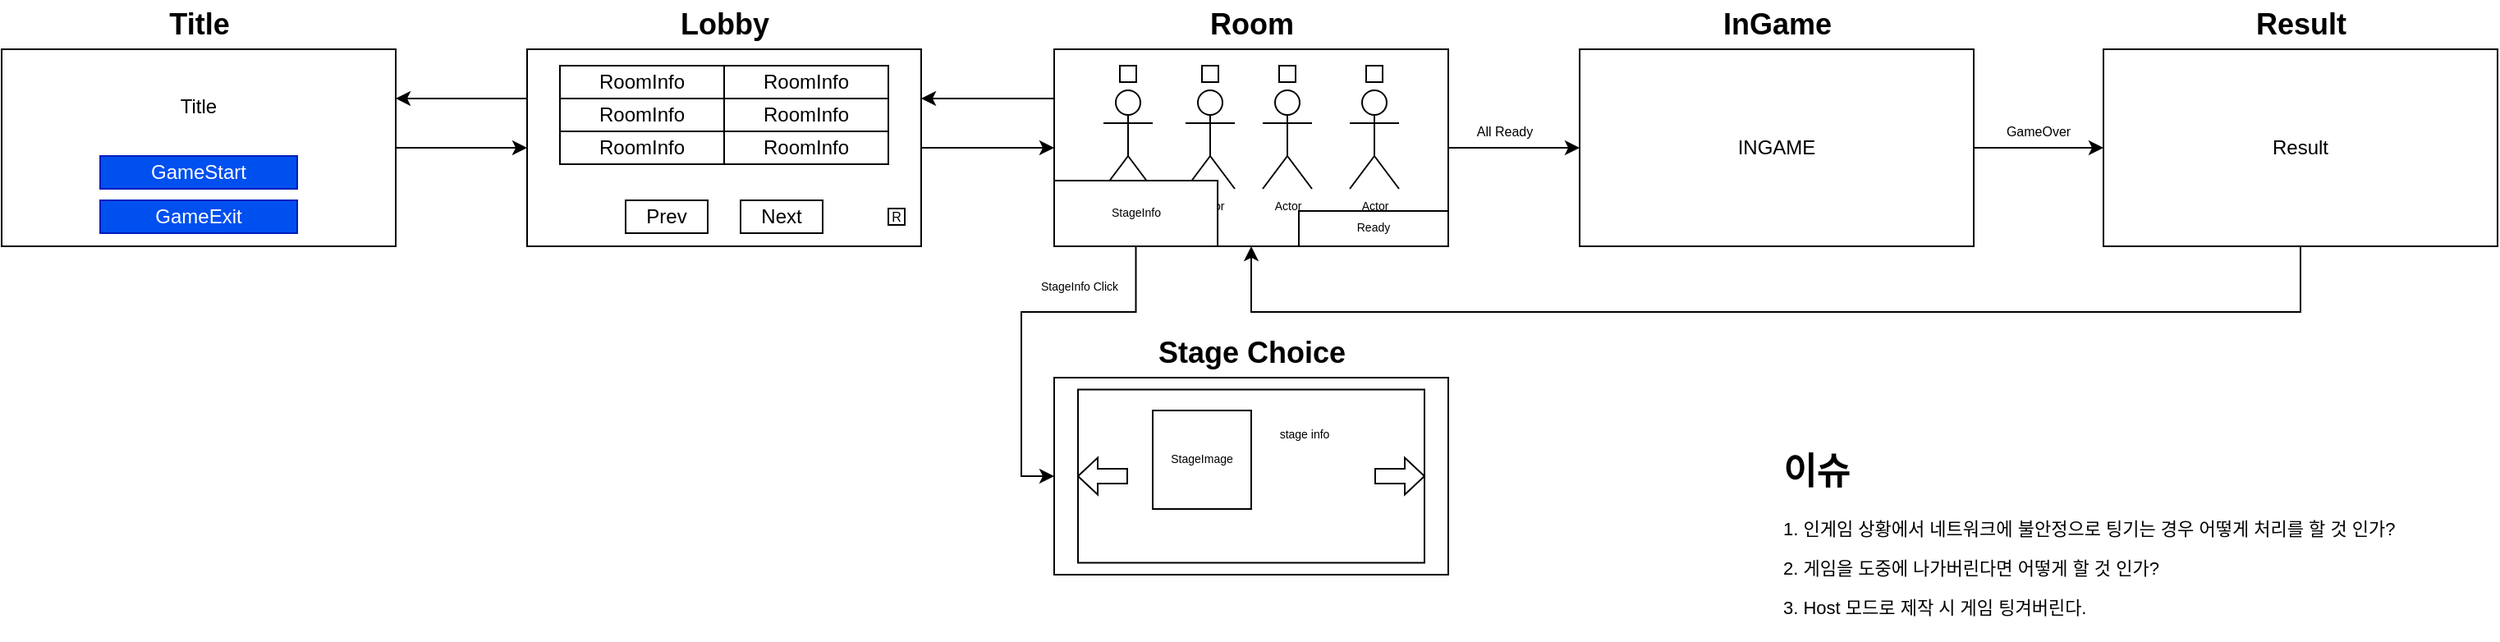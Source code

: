 <mxfile version="19.0.3" type="device" pages="5"><diagram id="fTKTryQIf2m1Or_-wHD4" name="GameFlowChart"><mxGraphModel dx="1438" dy="921" grid="1" gridSize="10" guides="1" tooltips="1" connect="1" arrows="1" fold="1" page="1" pageScale="1" pageWidth="827" pageHeight="1169" math="0" shadow="0"><root><mxCell id="0"/><mxCell id="1" parent="0"/><mxCell id="UKQ0kJ9oNuFlARgMuqvI-8" value="" style="edgeStyle=orthogonalEdgeStyle;rounded=0;orthogonalLoop=1;jettySize=auto;html=1;" parent="1" source="UKQ0kJ9oNuFlARgMuqvI-1" target="UKQ0kJ9oNuFlARgMuqvI-7" edge="1"><mxGeometry relative="1" as="geometry"/></mxCell><mxCell id="UKQ0kJ9oNuFlARgMuqvI-1" value="" style="rounded=0;whiteSpace=wrap;html=1;" parent="1" vertex="1"><mxGeometry x="40" y="40" width="240" height="120" as="geometry"/></mxCell><mxCell id="UKQ0kJ9oNuFlARgMuqvI-4" value="Title" style="text;html=1;strokeColor=none;fillColor=none;align=center;verticalAlign=middle;whiteSpace=wrap;rounded=0;" parent="1" vertex="1"><mxGeometry x="130" y="60" width="60" height="30" as="geometry"/></mxCell><mxCell id="UKQ0kJ9oNuFlARgMuqvI-6" value="GameStart" style="rounded=0;whiteSpace=wrap;html=1;fillColor=#0050ef;fontColor=#ffffff;strokeColor=#001DBC;" parent="1" vertex="1"><mxGeometry x="100" y="105" width="120" height="20" as="geometry"/></mxCell><mxCell id="UKQ0kJ9oNuFlARgMuqvI-66" style="edgeStyle=orthogonalEdgeStyle;rounded=0;orthogonalLoop=1;jettySize=auto;html=1;fontSize=7;" parent="1" source="UKQ0kJ9oNuFlARgMuqvI-7" target="UKQ0kJ9oNuFlARgMuqvI-46" edge="1"><mxGeometry relative="1" as="geometry"/></mxCell><mxCell id="UKQ0kJ9oNuFlARgMuqvI-75" style="edgeStyle=orthogonalEdgeStyle;rounded=0;orthogonalLoop=1;jettySize=auto;html=1;exitX=0;exitY=0.25;exitDx=0;exitDy=0;entryX=1;entryY=0.25;entryDx=0;entryDy=0;fontSize=7;" parent="1" source="UKQ0kJ9oNuFlARgMuqvI-7" target="UKQ0kJ9oNuFlARgMuqvI-1" edge="1"><mxGeometry relative="1" as="geometry"/></mxCell><mxCell id="UKQ0kJ9oNuFlARgMuqvI-7" value="" style="rounded=0;whiteSpace=wrap;html=1;" parent="1" vertex="1"><mxGeometry x="360" y="40" width="240" height="120" as="geometry"/></mxCell><mxCell id="UKQ0kJ9oNuFlARgMuqvI-70" value="" style="edgeStyle=orthogonalEdgeStyle;rounded=0;orthogonalLoop=1;jettySize=auto;html=1;fontSize=7;" parent="1" source="UKQ0kJ9oNuFlARgMuqvI-46" target="UKQ0kJ9oNuFlARgMuqvI-68" edge="1"><mxGeometry relative="1" as="geometry"/></mxCell><mxCell id="UKQ0kJ9oNuFlARgMuqvI-78" style="edgeStyle=orthogonalEdgeStyle;rounded=0;orthogonalLoop=1;jettySize=auto;html=1;exitX=0;exitY=0.25;exitDx=0;exitDy=0;entryX=1;entryY=0.25;entryDx=0;entryDy=0;fontSize=7;" parent="1" source="UKQ0kJ9oNuFlARgMuqvI-46" target="UKQ0kJ9oNuFlARgMuqvI-7" edge="1"><mxGeometry relative="1" as="geometry"/></mxCell><mxCell id="UKQ0kJ9oNuFlARgMuqvI-46" value="" style="rounded=0;whiteSpace=wrap;html=1;" parent="1" vertex="1"><mxGeometry x="681" y="40" width="240" height="120" as="geometry"/></mxCell><mxCell id="UKQ0kJ9oNuFlARgMuqvI-47" value="Actor" style="shape=umlActor;verticalLabelPosition=bottom;verticalAlign=top;html=1;outlineConnect=0;fontSize=7;" parent="1" vertex="1"><mxGeometry x="711" y="65" width="30" height="60" as="geometry"/></mxCell><mxCell id="UKQ0kJ9oNuFlARgMuqvI-48" value="Actor" style="shape=umlActor;verticalLabelPosition=bottom;verticalAlign=top;html=1;outlineConnect=0;fontSize=7;" parent="1" vertex="1"><mxGeometry x="761" y="65" width="30" height="60" as="geometry"/></mxCell><mxCell id="UKQ0kJ9oNuFlARgMuqvI-49" value="Actor" style="shape=umlActor;verticalLabelPosition=bottom;verticalAlign=top;html=1;outlineConnect=0;fontSize=7;" parent="1" vertex="1"><mxGeometry x="808" y="65" width="30" height="60" as="geometry"/></mxCell><mxCell id="UKQ0kJ9oNuFlARgMuqvI-50" value="Actor" style="shape=umlActor;verticalLabelPosition=bottom;verticalAlign=top;html=1;outlineConnect=0;fontSize=7;" parent="1" vertex="1"><mxGeometry x="861" y="65" width="30" height="60" as="geometry"/></mxCell><mxCell id="UKQ0kJ9oNuFlARgMuqvI-86" style="edgeStyle=orthogonalEdgeStyle;rounded=0;orthogonalLoop=1;jettySize=auto;html=1;entryX=0;entryY=0.5;entryDx=0;entryDy=0;fontSize=18;" parent="1" source="UKQ0kJ9oNuFlARgMuqvI-51" target="UKQ0kJ9oNuFlARgMuqvI-57" edge="1"><mxGeometry relative="1" as="geometry"/></mxCell><mxCell id="UKQ0kJ9oNuFlARgMuqvI-51" value="StageInfo" style="whiteSpace=wrap;html=1;fontSize=7;" parent="1" vertex="1"><mxGeometry x="681" y="120" width="99.54" height="40" as="geometry"/></mxCell><mxCell id="UKQ0kJ9oNuFlARgMuqvI-52" value="Ready" style="whiteSpace=wrap;html=1;fontSize=7;" parent="1" vertex="1"><mxGeometry x="830" y="138.5" width="91" height="21.5" as="geometry"/></mxCell><mxCell id="UKQ0kJ9oNuFlARgMuqvI-53" value="" style="whiteSpace=wrap;html=1;fontSize=7;" parent="1" vertex="1"><mxGeometry x="721" y="50" width="10" height="10" as="geometry"/></mxCell><mxCell id="UKQ0kJ9oNuFlARgMuqvI-54" value="" style="whiteSpace=wrap;html=1;fontSize=7;" parent="1" vertex="1"><mxGeometry x="771" y="50" width="10" height="10" as="geometry"/></mxCell><mxCell id="UKQ0kJ9oNuFlARgMuqvI-55" value="" style="whiteSpace=wrap;html=1;fontSize=7;" parent="1" vertex="1"><mxGeometry x="818" y="50" width="10" height="10" as="geometry"/></mxCell><mxCell id="UKQ0kJ9oNuFlARgMuqvI-56" value="" style="whiteSpace=wrap;html=1;fontSize=7;" parent="1" vertex="1"><mxGeometry x="871" y="50" width="10" height="10" as="geometry"/></mxCell><mxCell id="UKQ0kJ9oNuFlARgMuqvI-57" value="" style="rounded=0;whiteSpace=wrap;html=1;" parent="1" vertex="1"><mxGeometry x="681" y="240" width="240" height="120" as="geometry"/></mxCell><mxCell id="UKQ0kJ9oNuFlARgMuqvI-59" value="" style="rounded=0;whiteSpace=wrap;html=1;" parent="1" vertex="1"><mxGeometry x="695.5" y="247.25" width="211" height="105.5" as="geometry"/></mxCell><mxCell id="UKQ0kJ9oNuFlARgMuqvI-60" value="StageImage" style="rounded=0;whiteSpace=wrap;html=1;fontSize=7;" parent="1" vertex="1"><mxGeometry x="741" y="260" width="60" height="60" as="geometry"/></mxCell><mxCell id="UKQ0kJ9oNuFlARgMuqvI-61" value="stage info" style="text;html=1;align=center;verticalAlign=middle;resizable=0;points=[];autosize=1;strokeColor=none;fillColor=none;fontSize=7;" parent="1" vertex="1"><mxGeometry x="808" y="270" width="50" height="10" as="geometry"/></mxCell><mxCell id="UKQ0kJ9oNuFlARgMuqvI-62" value="" style="shape=singleArrow;whiteSpace=wrap;html=1;arrowWidth=0.4;arrowSize=0.4;fontSize=7;" parent="1" vertex="1"><mxGeometry x="876.5" y="288.75" width="30" height="22.5" as="geometry"/></mxCell><mxCell id="UKQ0kJ9oNuFlARgMuqvI-63" value="" style="shape=singleArrow;whiteSpace=wrap;html=1;arrowWidth=0.4;arrowSize=0.4;fontSize=7;rotation=-180;" parent="1" vertex="1"><mxGeometry x="695.5" y="288.75" width="30" height="22.5" as="geometry"/></mxCell><mxCell id="UKQ0kJ9oNuFlARgMuqvI-72" value="" style="edgeStyle=orthogonalEdgeStyle;rounded=0;orthogonalLoop=1;jettySize=auto;html=1;fontSize=7;" parent="1" source="UKQ0kJ9oNuFlARgMuqvI-68" target="UKQ0kJ9oNuFlARgMuqvI-71" edge="1"><mxGeometry relative="1" as="geometry"/></mxCell><mxCell id="UKQ0kJ9oNuFlARgMuqvI-68" value="INGAME" style="rounded=0;whiteSpace=wrap;html=1;" parent="1" vertex="1"><mxGeometry x="1001" y="40" width="240" height="120" as="geometry"/></mxCell><mxCell id="UKQ0kJ9oNuFlARgMuqvI-69" value="StageInfo Click" style="text;html=1;align=center;verticalAlign=middle;resizable=0;points=[];autosize=1;strokeColor=none;fillColor=none;fontSize=7;" parent="1" vertex="1"><mxGeometry x="665.5" y="180" width="60" height="10" as="geometry"/></mxCell><mxCell id="UKQ0kJ9oNuFlARgMuqvI-87" style="edgeStyle=orthogonalEdgeStyle;rounded=0;orthogonalLoop=1;jettySize=auto;html=1;entryX=0.5;entryY=1;entryDx=0;entryDy=0;fontSize=18;" parent="1" source="UKQ0kJ9oNuFlARgMuqvI-71" target="UKQ0kJ9oNuFlARgMuqvI-46" edge="1"><mxGeometry relative="1" as="geometry"><Array as="points"><mxPoint x="1440" y="200"/><mxPoint x="801" y="200"/></Array></mxGeometry></mxCell><mxCell id="UKQ0kJ9oNuFlARgMuqvI-71" value="Result" style="rounded=0;whiteSpace=wrap;html=1;" parent="1" vertex="1"><mxGeometry x="1320" y="40" width="240" height="120" as="geometry"/></mxCell><mxCell id="UKQ0kJ9oNuFlARgMuqvI-76" value="GameExit" style="rounded=0;whiteSpace=wrap;html=1;fillColor=#0050ef;fontColor=#ffffff;strokeColor=#001DBC;" parent="1" vertex="1"><mxGeometry x="100" y="132" width="120" height="20" as="geometry"/></mxCell><mxCell id="UKQ0kJ9oNuFlARgMuqvI-80" value="Title" style="text;html=1;align=center;verticalAlign=middle;resizable=0;points=[];autosize=1;strokeColor=none;fillColor=none;fontSize=18;fontStyle=1" parent="1" vertex="1"><mxGeometry x="135" y="10" width="50" height="30" as="geometry"/></mxCell><mxCell id="UKQ0kJ9oNuFlARgMuqvI-81" value="Lobby" style="text;html=1;align=center;verticalAlign=middle;resizable=0;points=[];autosize=1;strokeColor=none;fillColor=none;fontSize=18;fontStyle=1" parent="1" vertex="1"><mxGeometry x="445" y="10" width="70" height="30" as="geometry"/></mxCell><mxCell id="UKQ0kJ9oNuFlARgMuqvI-82" value="Room" style="text;html=1;align=center;verticalAlign=middle;resizable=0;points=[];autosize=1;strokeColor=none;fillColor=none;fontSize=18;fontStyle=1" parent="1" vertex="1"><mxGeometry x="766" y="10" width="70" height="30" as="geometry"/></mxCell><mxCell id="UKQ0kJ9oNuFlARgMuqvI-83" value="InGame" style="text;html=1;align=center;verticalAlign=middle;resizable=0;points=[];autosize=1;strokeColor=none;fillColor=none;fontSize=18;fontStyle=1" parent="1" vertex="1"><mxGeometry x="1081" y="10" width="80" height="30" as="geometry"/></mxCell><mxCell id="UKQ0kJ9oNuFlARgMuqvI-84" value="Result" style="text;html=1;align=center;verticalAlign=middle;resizable=0;points=[];autosize=1;strokeColor=none;fillColor=none;fontSize=18;fontStyle=1" parent="1" vertex="1"><mxGeometry x="1405" y="10" width="70" height="30" as="geometry"/></mxCell><mxCell id="UKQ0kJ9oNuFlARgMuqvI-85" value="Stage Choice" style="text;html=1;align=center;verticalAlign=middle;resizable=0;points=[];autosize=1;strokeColor=none;fillColor=none;fontSize=18;fontStyle=1" parent="1" vertex="1"><mxGeometry x="736" y="210" width="130" height="30" as="geometry"/></mxCell><mxCell id="UKQ0kJ9oNuFlARgMuqvI-88" value="GameOver" style="text;html=1;align=center;verticalAlign=middle;resizable=0;points=[];autosize=1;strokeColor=none;fillColor=none;fontSize=8;" parent="1" vertex="1"><mxGeometry x="1255" y="80" width="50" height="20" as="geometry"/></mxCell><mxCell id="UKQ0kJ9oNuFlARgMuqvI-89" value="All Ready" style="text;html=1;align=center;verticalAlign=middle;resizable=0;points=[];autosize=1;strokeColor=none;fillColor=none;fontSize=8;" parent="1" vertex="1"><mxGeometry x="930" y="80" width="50" height="20" as="geometry"/></mxCell><mxCell id="UKQ0kJ9oNuFlARgMuqvI-93" value="&lt;h1&gt;이슈&lt;/h1&gt;&lt;p&gt;1. 인게임 상황에서 네트워크에 불안정으로 팅기는 경우 어떻게 처리를 할 것 인가?&lt;/p&gt;&lt;p&gt;2. 게임을 도중에 나가버린다면 어떻게 할 것 인가?&lt;/p&gt;&lt;p&gt;3. Host 모드로 제작 시 게임 팅겨버린다.&lt;/p&gt;" style="text;html=1;strokeColor=none;fillColor=none;spacing=5;spacingTop=-20;whiteSpace=wrap;overflow=hidden;rounded=0;fontSize=11;" parent="1" vertex="1"><mxGeometry x="1120" y="280" width="440" height="120" as="geometry"/></mxCell><mxCell id="t1FaoTHaC7vmadBAvL6q-1" value="RoomInfo" style="whiteSpace=wrap;html=1;" parent="1" vertex="1"><mxGeometry x="380" y="50" width="100" height="20" as="geometry"/></mxCell><mxCell id="t1FaoTHaC7vmadBAvL6q-9" value="RoomInfo" style="whiteSpace=wrap;html=1;" parent="1" vertex="1"><mxGeometry x="480" y="50" width="100" height="20" as="geometry"/></mxCell><mxCell id="t1FaoTHaC7vmadBAvL6q-10" value="RoomInfo" style="whiteSpace=wrap;html=1;" parent="1" vertex="1"><mxGeometry x="380" y="70" width="100" height="20" as="geometry"/></mxCell><mxCell id="t1FaoTHaC7vmadBAvL6q-11" value="RoomInfo" style="whiteSpace=wrap;html=1;" parent="1" vertex="1"><mxGeometry x="480" y="70" width="100" height="20" as="geometry"/></mxCell><mxCell id="t1FaoTHaC7vmadBAvL6q-12" value="RoomInfo" style="whiteSpace=wrap;html=1;" parent="1" vertex="1"><mxGeometry x="380" y="90" width="100" height="20" as="geometry"/></mxCell><mxCell id="t1FaoTHaC7vmadBAvL6q-13" value="RoomInfo" style="whiteSpace=wrap;html=1;" parent="1" vertex="1"><mxGeometry x="480" y="90" width="100" height="20" as="geometry"/></mxCell><mxCell id="t1FaoTHaC7vmadBAvL6q-14" value="Prev" style="whiteSpace=wrap;html=1;" parent="1" vertex="1"><mxGeometry x="420" y="132" width="50" height="20" as="geometry"/></mxCell><mxCell id="t1FaoTHaC7vmadBAvL6q-15" value="Next" style="whiteSpace=wrap;html=1;" parent="1" vertex="1"><mxGeometry x="490" y="132" width="50" height="20" as="geometry"/></mxCell><mxCell id="t1FaoTHaC7vmadBAvL6q-16" value="R" style="whiteSpace=wrap;html=1;fontSize=8;" parent="1" vertex="1"><mxGeometry x="580" y="137" width="10" height="10" as="geometry"/></mxCell></root></mxGraphModel></diagram><diagram id="gDUBJhqr5fEHLcBXuuHz" name="Title"><mxGraphModel dx="677" dy="431" grid="1" gridSize="10" guides="1" tooltips="1" connect="1" arrows="1" fold="1" page="1" pageScale="1" pageWidth="827" pageHeight="1169" math="0" shadow="0"><root><mxCell id="0"/><mxCell id="1" parent="0"/><mxCell id="iEU6A80p6pgwdPr5Q3OW-1" value="" style="rounded=0;whiteSpace=wrap;html=1;" vertex="1" parent="1"><mxGeometry x="40" y="40" width="240" height="120" as="geometry"/></mxCell><mxCell id="iEU6A80p6pgwdPr5Q3OW-2" value="Title" style="text;html=1;strokeColor=none;fillColor=none;align=center;verticalAlign=middle;whiteSpace=wrap;rounded=0;" vertex="1" parent="1"><mxGeometry x="130" y="60" width="60" height="30" as="geometry"/></mxCell><mxCell id="iEU6A80p6pgwdPr5Q3OW-3" value="GameStart" style="rounded=0;whiteSpace=wrap;html=1;fillColor=#0050ef;fontColor=#ffffff;strokeColor=#001DBC;" vertex="1" parent="1"><mxGeometry x="100" y="105" width="120" height="20" as="geometry"/></mxCell><mxCell id="iEU6A80p6pgwdPr5Q3OW-4" value="GameExit" style="rounded=0;whiteSpace=wrap;html=1;fillColor=#0050ef;fontColor=#ffffff;strokeColor=#001DBC;" vertex="1" parent="1"><mxGeometry x="100" y="132" width="120" height="20" as="geometry"/></mxCell><mxCell id="iEU6A80p6pgwdPr5Q3OW-5" value="Title" style="text;html=1;align=center;verticalAlign=middle;resizable=0;points=[];autosize=1;strokeColor=none;fillColor=none;fontSize=18;fontStyle=1" vertex="1" parent="1"><mxGeometry x="135" y="10" width="50" height="30" as="geometry"/></mxCell><mxCell id="iEU6A80p6pgwdPr5Q3OW-7" value="&lt;h1&gt;&lt;font face=&quot;Noto Sans Korean&quot;&gt;요구 사항&lt;/font&gt;&lt;/h1&gt;&lt;div&gt;&lt;ul&gt;&lt;li&gt;&lt;font face=&quot;Noto Sans Korean&quot;&gt;로비 세션에 접속하기&lt;/font&gt;&lt;/li&gt;&lt;/ul&gt;&lt;/div&gt;" style="text;html=1;strokeColor=none;fillColor=none;spacing=5;spacingTop=-20;whiteSpace=wrap;overflow=hidden;rounded=0;" vertex="1" parent="1"><mxGeometry x="320" y="40" width="190" height="120" as="geometry"/></mxCell><mxCell id="iEU6A80p6pgwdPr5Q3OW-15" value="로비 접속 요청" style="edgeStyle=orthogonalEdgeStyle;rounded=0;orthogonalLoop=1;jettySize=auto;html=1;fontFamily=Noto Sans Korean;fontSource=https%3A%2F%2Ffonts.googleapis.com%2Fcss%3Ffamily%3DNoto%2BSans%2BKorean;" edge="1" parent="1" target="iEU6A80p6pgwdPr5Q3OW-14"><mxGeometry y="10" relative="1" as="geometry"><mxPoint x="280" y="260" as="sourcePoint"/><mxPoint as="offset"/></mxGeometry></mxCell><mxCell id="iEU6A80p6pgwdPr5Q3OW-14" value="NetworkRunner" style="rounded=0;whiteSpace=wrap;html=1;fontFamily=Noto Sans Korean;fontSource=https%3A%2F%2Ffonts.googleapis.com%2Fcss%3Ffamily%3DNoto%2BSans%2BKorean;" vertex="1" parent="1"><mxGeometry x="400" y="240" width="120" height="40" as="geometry"/></mxCell><mxCell id="iEU6A80p6pgwdPr5Q3OW-16" value="로비 씬으로 넘겨주기" style="edgeStyle=orthogonalEdgeStyle;rounded=0;orthogonalLoop=1;jettySize=auto;html=1;fontFamily=Noto Sans Korean;fontSource=https%3A%2F%2Ffonts.googleapis.com%2Fcss%3Ffamily%3DNoto%2BSans%2BKorean;" edge="1" parent="1"><mxGeometry y="10" relative="1" as="geometry"><mxPoint x="520" y="259.76" as="sourcePoint"/><mxPoint x="640" y="259.76" as="targetPoint"/><mxPoint as="offset"/></mxGeometry></mxCell></root></mxGraphModel></diagram><diagram id="ivmT9lSLJK7_PgX8TE1u" name="Lobby"><mxGraphModel dx="1438" dy="921" grid="1" gridSize="10" guides="1" tooltips="1" connect="1" arrows="1" fold="1" page="1" pageScale="1" pageWidth="827" pageHeight="1169" math="0" shadow="0"><root><mxCell id="0"/><mxCell id="1" parent="0"/><mxCell id="EoOA6VU8QDzQlskDVCJM-1" value="" style="rounded=0;whiteSpace=wrap;html=1;" parent="1" vertex="1"><mxGeometry x="100" y="40" width="240" height="120" as="geometry"/></mxCell><mxCell id="EoOA6VU8QDzQlskDVCJM-2" value="RoomInfo" style="whiteSpace=wrap;html=1;" parent="1" vertex="1"><mxGeometry x="120" y="50" width="100" height="20" as="geometry"/></mxCell><mxCell id="EoOA6VU8QDzQlskDVCJM-3" value="RoomInfo" style="whiteSpace=wrap;html=1;" parent="1" vertex="1"><mxGeometry x="220" y="50" width="100" height="20" as="geometry"/></mxCell><mxCell id="EoOA6VU8QDzQlskDVCJM-4" value="RoomInfo" style="whiteSpace=wrap;html=1;" parent="1" vertex="1"><mxGeometry x="120" y="70" width="100" height="20" as="geometry"/></mxCell><mxCell id="EoOA6VU8QDzQlskDVCJM-5" value="RoomInfo" style="whiteSpace=wrap;html=1;" parent="1" vertex="1"><mxGeometry x="220" y="70" width="100" height="20" as="geometry"/></mxCell><mxCell id="EoOA6VU8QDzQlskDVCJM-6" value="RoomInfo" style="whiteSpace=wrap;html=1;" parent="1" vertex="1"><mxGeometry x="120" y="90" width="100" height="20" as="geometry"/></mxCell><mxCell id="EoOA6VU8QDzQlskDVCJM-7" value="RoomInfo" style="whiteSpace=wrap;html=1;" parent="1" vertex="1"><mxGeometry x="220" y="90" width="100" height="20" as="geometry"/></mxCell><mxCell id="EoOA6VU8QDzQlskDVCJM-8" value="Prev" style="whiteSpace=wrap;html=1;" parent="1" vertex="1"><mxGeometry x="160" y="132" width="50" height="20" as="geometry"/></mxCell><mxCell id="EoOA6VU8QDzQlskDVCJM-9" value="Next" style="whiteSpace=wrap;html=1;" parent="1" vertex="1"><mxGeometry x="230" y="132" width="50" height="20" as="geometry"/></mxCell><mxCell id="EoOA6VU8QDzQlskDVCJM-10" value="R" style="whiteSpace=wrap;html=1;fontSize=8;" parent="1" vertex="1"><mxGeometry x="320" y="137" width="10" height="10" as="geometry"/></mxCell><mxCell id="EoOA6VU8QDzQlskDVCJM-19" value="" style="edgeStyle=orthogonalEdgeStyle;rounded=0;orthogonalLoop=1;jettySize=auto;html=1;fontSize=12;" parent="1" source="EoOA6VU8QDzQlskDVCJM-12" target="EoOA6VU8QDzQlskDVCJM-18" edge="1"><mxGeometry relative="1" as="geometry"/></mxCell><mxCell id="EoOA6VU8QDzQlskDVCJM-12" value="&lt;font size=&quot;1&quot;&gt;룸 리스트 정보 받기&lt;/font&gt;" style="rounded=0;whiteSpace=wrap;html=1;fontSize=8;" parent="1" vertex="1"><mxGeometry x="40" y="240" width="120" height="40" as="geometry"/></mxCell><mxCell id="EoOA6VU8QDzQlskDVCJM-21" value="" style="edgeStyle=orthogonalEdgeStyle;rounded=0;orthogonalLoop=1;jettySize=auto;html=1;fontSize=12;" parent="1" source="EoOA6VU8QDzQlskDVCJM-18" target="EoOA6VU8QDzQlskDVCJM-20" edge="1"><mxGeometry relative="1" as="geometry"/></mxCell><mxCell id="EoOA6VU8QDzQlskDVCJM-18" value="&lt;font size=&quot;1&quot;&gt;룸 리스트 정보 저장&lt;/font&gt;" style="rounded=0;whiteSpace=wrap;html=1;fontSize=8;" parent="1" vertex="1"><mxGeometry x="200" y="240" width="120" height="40" as="geometry"/></mxCell><mxCell id="EoOA6VU8QDzQlskDVCJM-20" value="&lt;font size=&quot;1&quot;&gt;룸 정보 토대로 Cell 갱신하기&lt;/font&gt;" style="rounded=0;whiteSpace=wrap;html=1;fontSize=8;" parent="1" vertex="1"><mxGeometry x="360" y="240" width="160" height="40" as="geometry"/></mxCell><mxCell id="EoOA6VU8QDzQlskDVCJM-26" value="" style="edgeStyle=orthogonalEdgeStyle;rounded=0;orthogonalLoop=1;jettySize=auto;html=1;fontSize=12;" parent="1" source="EoOA6VU8QDzQlskDVCJM-24" target="EoOA6VU8QDzQlskDVCJM-25" edge="1"><mxGeometry relative="1" as="geometry"/></mxCell><mxCell id="EoOA6VU8QDzQlskDVCJM-24" value="&lt;font size=&quot;1&quot;&gt;룸들의 정보를 받음&lt;/font&gt;" style="rounded=0;whiteSpace=wrap;html=1;fontSize=8;" parent="1" vertex="1"><mxGeometry x="40" y="360" width="120" height="40" as="geometry"/></mxCell><mxCell id="EoOA6VU8QDzQlskDVCJM-30" value="" style="edgeStyle=orthogonalEdgeStyle;rounded=0;orthogonalLoop=1;jettySize=auto;html=1;fontSize=12;" parent="1" source="EoOA6VU8QDzQlskDVCJM-25" target="EoOA6VU8QDzQlskDVCJM-27" edge="1"><mxGeometry relative="1" as="geometry"/></mxCell><mxCell id="EoOA6VU8QDzQlskDVCJM-25" value="&lt;font size=&quot;1&quot;&gt;저장&lt;/font&gt;" style="rounded=0;whiteSpace=wrap;html=1;fontSize=8;" parent="1" vertex="1"><mxGeometry x="200" y="360" width="120" height="40" as="geometry"/></mxCell><mxCell id="EoOA6VU8QDzQlskDVCJM-27" value="&lt;font size=&quot;1&quot;&gt;Cell 갱신&lt;/font&gt;" style="rounded=0;whiteSpace=wrap;html=1;fontSize=8;" parent="1" vertex="1"><mxGeometry x="360" y="360" width="120" height="40" as="geometry"/></mxCell><mxCell id="EoOA6VU8QDzQlskDVCJM-36" value="" style="edgeStyle=orthogonalEdgeStyle;rounded=0;orthogonalLoop=1;jettySize=auto;html=1;fontSize=12;" parent="1" source="EoOA6VU8QDzQlskDVCJM-33" target="EoOA6VU8QDzQlskDVCJM-34" edge="1"><mxGeometry relative="1" as="geometry"/></mxCell><mxCell id="EoOA6VU8QDzQlskDVCJM-33" value="LobbySystem" style="rounded=0;whiteSpace=wrap;html=1;fontSize=12;" parent="1" vertex="1"><mxGeometry x="200" y="440" width="120" height="40" as="geometry"/></mxCell><mxCell id="EoOA6VU8QDzQlskDVCJM-34" value="CellManger" style="whiteSpace=wrap;html=1;rounded=0;" parent="1" vertex="1"><mxGeometry x="360" y="440" width="120" height="40" as="geometry"/></mxCell><mxCell id="EoOA6VU8QDzQlskDVCJM-117" value="" style="group" parent="1" vertex="1" connectable="0"><mxGeometry x="43" y="520" width="437" height="180" as="geometry"/></mxCell><mxCell id="EoOA6VU8QDzQlskDVCJM-57" value="LobbySystem" style="swimlane;fontStyle=0;childLayout=stackLayout;horizontal=1;startSize=30;horizontalStack=0;resizeParent=1;resizeParentMax=0;resizeLast=0;collapsible=1;marginBottom=0;fontSize=12;" parent="EoOA6VU8QDzQlskDVCJM-117" vertex="1"><mxGeometry x="200" width="237" height="180" as="geometry"/></mxCell><mxCell id="EoOA6VU8QDzQlskDVCJM-58" value="세션에 있는 룸정보들을 알고 있다. (NetworkRunner)" style="text;strokeColor=none;fillColor=none;align=left;verticalAlign=middle;spacingLeft=4;spacingRight=4;overflow=hidden;points=[[0,0.5],[1,0.5]];portConstraint=eastwest;rotatable=0;fontSize=8;" parent="EoOA6VU8QDzQlskDVCJM-57" vertex="1"><mxGeometry y="30" width="237" height="30" as="geometry"/></mxCell><mxCell id="EoOA6VU8QDzQlskDVCJM-112" value="Cell에 갱신을 요청할 수 있다. (CellManger)" style="text;strokeColor=none;fillColor=none;align=left;verticalAlign=middle;spacingLeft=4;spacingRight=4;overflow=hidden;points=[[0,0.5],[1,0.5]];portConstraint=eastwest;rotatable=0;fontSize=8;" parent="EoOA6VU8QDzQlskDVCJM-57" vertex="1"><mxGeometry y="60" width="237" height="30" as="geometry"/></mxCell><mxCell id="EoOA6VU8QDzQlskDVCJM-113" value="현재 보여지는 룸의 마지막 인덱스를 알고 있다." style="text;strokeColor=none;fillColor=none;align=left;verticalAlign=middle;spacingLeft=4;spacingRight=4;overflow=hidden;points=[[0,0.5],[1,0.5]];portConstraint=eastwest;rotatable=0;fontSize=8;" parent="EoOA6VU8QDzQlskDVCJM-57" vertex="1"><mxGeometry y="90" width="237" height="30" as="geometry"/></mxCell><mxCell id="EoOA6VU8QDzQlskDVCJM-114" value="범위를 다음으로 넘길 수 있다." style="text;strokeColor=none;fillColor=none;align=left;verticalAlign=middle;spacingLeft=4;spacingRight=4;overflow=hidden;points=[[0,0.5],[1,0.5]];portConstraint=eastwest;rotatable=0;fontSize=8;" parent="EoOA6VU8QDzQlskDVCJM-57" vertex="1"><mxGeometry y="120" width="237" height="30" as="geometry"/></mxCell><mxCell id="EoOA6VU8QDzQlskDVCJM-115" value="범위를 이전으로 넘길 수 있다." style="text;strokeColor=none;fillColor=none;align=left;verticalAlign=middle;spacingLeft=4;spacingRight=4;overflow=hidden;points=[[0,0.5],[1,0.5]];portConstraint=eastwest;rotatable=0;fontSize=8;" parent="EoOA6VU8QDzQlskDVCJM-57" vertex="1"><mxGeometry y="150" width="237" height="30" as="geometry"/></mxCell><mxCell id="EoOA6VU8QDzQlskDVCJM-65" value="" style="group" parent="EoOA6VU8QDzQlskDVCJM-117" vertex="1" connectable="0"><mxGeometry width="160" height="120" as="geometry"/></mxCell><mxCell id="EoOA6VU8QDzQlskDVCJM-64" value="" style="rounded=0;whiteSpace=wrap;html=1;fontSize=12;" parent="EoOA6VU8QDzQlskDVCJM-65" vertex="1"><mxGeometry width="160" height="120" as="geometry"/></mxCell><mxCell id="EoOA6VU8QDzQlskDVCJM-62" value="&lt;h1&gt;&lt;font style=&quot;font-size: 16px;&quot;&gt;LobbySystem&lt;/font&gt;&lt;/h1&gt;&lt;p&gt;&lt;span style=&quot;font-size: 10px;&quot;&gt;세션에 있는 들어갈 수 있는&amp;nbsp;&lt;/span&gt;&lt;/p&gt;&lt;p&gt;&lt;span style=&quot;font-size: 10px;&quot;&gt;룸에&amp;nbsp;&lt;/span&gt;&lt;span style=&quot;font-size: 10px; background-color: initial;&quot;&gt;대해서 관리한다.&lt;/span&gt;&lt;/p&gt;" style="text;html=1;strokeColor=none;fillColor=none;spacing=5;spacingTop=-20;whiteSpace=wrap;overflow=hidden;rounded=0;fontSize=12;align=center;" parent="EoOA6VU8QDzQlskDVCJM-65" vertex="1"><mxGeometry width="160" height="120" as="geometry"/></mxCell><mxCell id="EoOA6VU8QDzQlskDVCJM-118" value="" style="group" parent="1" vertex="1" connectable="0"><mxGeometry x="40" y="760" width="437" height="180" as="geometry"/></mxCell><mxCell id="EoOA6VU8QDzQlskDVCJM-119" value="CellManager" style="swimlane;fontStyle=0;childLayout=stackLayout;horizontal=1;startSize=30;horizontalStack=0;resizeParent=1;resizeParentMax=0;resizeLast=0;collapsible=1;marginBottom=0;fontSize=12;" parent="EoOA6VU8QDzQlskDVCJM-118" vertex="1"><mxGeometry x="200" width="237" height="90" as="geometry"/></mxCell><mxCell id="EoOA6VU8QDzQlskDVCJM-120" value="Cell이 되는 버튼을 알고있다." style="text;strokeColor=none;fillColor=none;align=left;verticalAlign=middle;spacingLeft=4;spacingRight=4;overflow=hidden;points=[[0,0.5],[1,0.5]];portConstraint=eastwest;rotatable=0;fontSize=8;" parent="EoOA6VU8QDzQlskDVCJM-119" vertex="1"><mxGeometry y="30" width="237" height="30" as="geometry"/></mxCell><mxCell id="EoOA6VU8QDzQlskDVCJM-121" value="Cell들을 갱신할 수 있다." style="text;strokeColor=none;fillColor=none;align=left;verticalAlign=middle;spacingLeft=4;spacingRight=4;overflow=hidden;points=[[0,0.5],[1,0.5]];portConstraint=eastwest;rotatable=0;fontSize=8;" parent="EoOA6VU8QDzQlskDVCJM-119" vertex="1"><mxGeometry y="60" width="237" height="30" as="geometry"/></mxCell><mxCell id="EoOA6VU8QDzQlskDVCJM-125" value="" style="group" parent="EoOA6VU8QDzQlskDVCJM-118" vertex="1" connectable="0"><mxGeometry width="160" height="120" as="geometry"/></mxCell><mxCell id="EoOA6VU8QDzQlskDVCJM-126" value="" style="rounded=0;whiteSpace=wrap;html=1;fontSize=12;" parent="EoOA6VU8QDzQlskDVCJM-125" vertex="1"><mxGeometry width="160" height="120" as="geometry"/></mxCell><mxCell id="EoOA6VU8QDzQlskDVCJM-127" value="&lt;h1&gt;&lt;span style=&quot;font-size: 16px;&quot;&gt;CellPage&lt;/span&gt;&lt;/h1&gt;&lt;p&gt;&lt;span style=&quot;font-size: 10px;&quot;&gt;Cell들에게 룸 정보를 갱신해준다.&lt;/span&gt;&lt;/p&gt;" style="text;html=1;strokeColor=none;fillColor=none;spacing=5;spacingTop=-20;whiteSpace=wrap;overflow=hidden;rounded=0;fontSize=12;align=center;" parent="EoOA6VU8QDzQlskDVCJM-125" vertex="1"><mxGeometry width="160" height="120" as="geometry"/></mxCell><mxCell id="EoOA6VU8QDzQlskDVCJM-128" value="LobbySystem" style="swimlane;fontStyle=1;align=center;verticalAlign=top;childLayout=stackLayout;horizontal=1;startSize=26;horizontalStack=0;resizeParent=1;resizeParentMax=0;resizeLast=0;collapsible=1;marginBottom=0;fontSize=8;" parent="1" vertex="1"><mxGeometry x="520" y="520" width="160" height="216" as="geometry"/></mxCell><mxCell id="EoOA6VU8QDzQlskDVCJM-129" value="- cellManger : CellManger" style="text;strokeColor=none;fillColor=none;align=left;verticalAlign=top;spacingLeft=4;spacingRight=4;overflow=hidden;rotatable=0;points=[[0,0.5],[1,0.5]];portConstraint=eastwest;fontSize=8;" parent="EoOA6VU8QDzQlskDVCJM-128" vertex="1"><mxGeometry y="26" width="160" height="26" as="geometry"/></mxCell><mxCell id="EoOA6VU8QDzQlskDVCJM-133" value="- startRoomIndex : int" style="text;strokeColor=none;fillColor=none;align=left;verticalAlign=top;spacingLeft=4;spacingRight=4;overflow=hidden;rotatable=0;points=[[0,0.5],[1,0.5]];portConstraint=eastwest;fontSize=8;" parent="EoOA6VU8QDzQlskDVCJM-128" vertex="1"><mxGeometry y="52" width="160" height="26" as="geometry"/></mxCell><mxCell id="EoOA6VU8QDzQlskDVCJM-134" value="- endRoomIndex : int" style="text;strokeColor=none;fillColor=none;align=left;verticalAlign=top;spacingLeft=4;spacingRight=4;overflow=hidden;rotatable=0;points=[[0,0.5],[1,0.5]];portConstraint=eastwest;fontSize=8;" parent="EoOA6VU8QDzQlskDVCJM-128" vertex="1"><mxGeometry y="78" width="160" height="26" as="geometry"/></mxCell><mxCell id="EoOA6VU8QDzQlskDVCJM-164" value="- nextButton : Button" style="text;strokeColor=none;fillColor=none;align=left;verticalAlign=top;spacingLeft=4;spacingRight=4;overflow=hidden;rotatable=0;points=[[0,0.5],[1,0.5]];portConstraint=eastwest;fontSize=8;" parent="EoOA6VU8QDzQlskDVCJM-128" vertex="1"><mxGeometry y="104" width="160" height="26" as="geometry"/></mxCell><mxCell id="EoOA6VU8QDzQlskDVCJM-165" value="- prevButton : Button" style="text;strokeColor=none;fillColor=none;align=left;verticalAlign=top;spacingLeft=4;spacingRight=4;overflow=hidden;rotatable=0;points=[[0,0.5],[1,0.5]];portConstraint=eastwest;fontSize=8;" parent="EoOA6VU8QDzQlskDVCJM-128" vertex="1"><mxGeometry y="130" width="160" height="26" as="geometry"/></mxCell><mxCell id="EoOA6VU8QDzQlskDVCJM-130" value="" style="line;strokeWidth=1;fillColor=none;align=left;verticalAlign=middle;spacingTop=-1;spacingLeft=3;spacingRight=3;rotatable=0;labelPosition=right;points=[];portConstraint=eastwest;fontSize=8;" parent="EoOA6VU8QDzQlskDVCJM-128" vertex="1"><mxGeometry y="156" width="160" height="8" as="geometry"/></mxCell><mxCell id="EoOA6VU8QDzQlskDVCJM-131" value="- Next() : void" style="text;strokeColor=none;fillColor=none;align=left;verticalAlign=top;spacingLeft=4;spacingRight=4;overflow=hidden;rotatable=0;points=[[0,0.5],[1,0.5]];portConstraint=eastwest;fontSize=8;" parent="EoOA6VU8QDzQlskDVCJM-128" vertex="1"><mxGeometry y="164" width="160" height="26" as="geometry"/></mxCell><mxCell id="EoOA6VU8QDzQlskDVCJM-135" value="- Prev() : void" style="text;strokeColor=none;fillColor=none;align=left;verticalAlign=top;spacingLeft=4;spacingRight=4;overflow=hidden;rotatable=0;points=[[0,0.5],[1,0.5]];portConstraint=eastwest;fontSize=8;" parent="EoOA6VU8QDzQlskDVCJM-128" vertex="1"><mxGeometry y="190" width="160" height="26" as="geometry"/></mxCell><mxCell id="EoOA6VU8QDzQlskDVCJM-136" value="CellPage" style="swimlane;fontStyle=1;align=center;verticalAlign=top;childLayout=stackLayout;horizontal=1;startSize=26;horizontalStack=0;resizeParent=1;resizeParentMax=0;resizeLast=0;collapsible=1;marginBottom=0;fontSize=8;" parent="1" vertex="1"><mxGeometry x="760" y="520" width="160" height="86" as="geometry"/></mxCell><mxCell id="EoOA6VU8QDzQlskDVCJM-137" value="- cells : List&lt;Cell&gt;" style="text;strokeColor=none;fillColor=none;align=left;verticalAlign=top;spacingLeft=4;spacingRight=4;overflow=hidden;rotatable=0;points=[[0,0.5],[1,0.5]];portConstraint=eastwest;fontSize=8;" parent="EoOA6VU8QDzQlskDVCJM-136" vertex="1"><mxGeometry y="26" width="160" height="26" as="geometry"/></mxCell><mxCell id="EoOA6VU8QDzQlskDVCJM-141" value="" style="line;strokeWidth=1;fillColor=none;align=left;verticalAlign=middle;spacingTop=-1;spacingLeft=3;spacingRight=3;rotatable=0;labelPosition=right;points=[];portConstraint=eastwest;fontSize=8;" parent="EoOA6VU8QDzQlskDVCJM-136" vertex="1"><mxGeometry y="52" width="160" height="8" as="geometry"/></mxCell><mxCell id="EoOA6VU8QDzQlskDVCJM-143" value="+ PageUpdate" style="text;strokeColor=none;fillColor=none;align=left;verticalAlign=top;spacingLeft=4;spacingRight=4;overflow=hidden;rotatable=0;points=[[0,0.5],[1,0.5]];portConstraint=eastwest;fontSize=8;" parent="EoOA6VU8QDzQlskDVCJM-136" vertex="1"><mxGeometry y="60" width="160" height="26" as="geometry"/></mxCell><mxCell id="EoOA6VU8QDzQlskDVCJM-149" style="edgeStyle=orthogonalEdgeStyle;rounded=0;orthogonalLoop=1;jettySize=auto;html=1;fontSize=8;" parent="1" source="EoOA6VU8QDzQlskDVCJM-144" target="EoOA6VU8QDzQlskDVCJM-136" edge="1"><mxGeometry relative="1" as="geometry"/></mxCell><mxCell id="EoOA6VU8QDzQlskDVCJM-144" value="Cell" style="swimlane;fontStyle=1;align=center;verticalAlign=top;childLayout=stackLayout;horizontal=1;startSize=26;horizontalStack=0;resizeParent=1;resizeParentMax=0;resizeLast=0;collapsible=1;marginBottom=0;fontSize=8;" parent="1" vertex="1"><mxGeometry x="970" y="481" width="160" height="164" as="geometry"/></mxCell><mxCell id="EoOA6VU8QDzQlskDVCJM-145" value="- roomInfo : RoomInfo" style="text;strokeColor=none;fillColor=none;align=left;verticalAlign=top;spacingLeft=4;spacingRight=4;overflow=hidden;rotatable=0;points=[[0,0.5],[1,0.5]];portConstraint=eastwest;fontSize=8;" parent="EoOA6VU8QDzQlskDVCJM-144" vertex="1"><mxGeometry y="26" width="160" height="26" as="geometry"/></mxCell><mxCell id="EoOA6VU8QDzQlskDVCJM-161" value="-roomNameText : Text" style="text;strokeColor=none;fillColor=none;align=left;verticalAlign=top;spacingLeft=4;spacingRight=4;overflow=hidden;rotatable=0;points=[[0,0.5],[1,0.5]];portConstraint=eastwest;fontSize=8;" parent="EoOA6VU8QDzQlskDVCJM-144" vertex="1"><mxGeometry y="52" width="160" height="26" as="geometry"/></mxCell><mxCell id="EoOA6VU8QDzQlskDVCJM-162" value="- button : Button" style="text;strokeColor=none;fillColor=none;align=left;verticalAlign=top;spacingLeft=4;spacingRight=4;overflow=hidden;rotatable=0;points=[[0,0.5],[1,0.5]];portConstraint=eastwest;fontSize=8;" parent="EoOA6VU8QDzQlskDVCJM-144" vertex="1"><mxGeometry y="78" width="160" height="26" as="geometry"/></mxCell><mxCell id="EoOA6VU8QDzQlskDVCJM-163" value="-onClickAction : event" style="text;strokeColor=none;fillColor=none;align=left;verticalAlign=top;spacingLeft=4;spacingRight=4;overflow=hidden;rotatable=0;points=[[0,0.5],[1,0.5]];portConstraint=eastwest;fontSize=8;" parent="EoOA6VU8QDzQlskDVCJM-144" vertex="1"><mxGeometry y="104" width="160" height="26" as="geometry"/></mxCell><mxCell id="EoOA6VU8QDzQlskDVCJM-146" value="" style="line;strokeWidth=1;fillColor=none;align=left;verticalAlign=middle;spacingTop=-1;spacingLeft=3;spacingRight=3;rotatable=0;labelPosition=right;points=[];portConstraint=eastwest;fontSize=8;" parent="EoOA6VU8QDzQlskDVCJM-144" vertex="1"><mxGeometry y="130" width="160" height="8" as="geometry"/></mxCell><mxCell id="EoOA6VU8QDzQlskDVCJM-147" value="+ CellUpdate(RoomInfo) : void" style="text;strokeColor=none;fillColor=none;align=left;verticalAlign=top;spacingLeft=4;spacingRight=4;overflow=hidden;rotatable=0;points=[[0,0.5],[1,0.5]];portConstraint=eastwest;fontSize=8;" parent="EoOA6VU8QDzQlskDVCJM-144" vertex="1"><mxGeometry y="138" width="160" height="26" as="geometry"/></mxCell><mxCell id="EoOA6VU8QDzQlskDVCJM-148" style="edgeStyle=orthogonalEdgeStyle;rounded=0;orthogonalLoop=1;jettySize=auto;html=1;fontSize=8;" parent="1" source="EoOA6VU8QDzQlskDVCJM-137" target="EoOA6VU8QDzQlskDVCJM-128" edge="1"><mxGeometry relative="1" as="geometry"/></mxCell><mxCell id="EoOA6VU8QDzQlskDVCJM-150" value="" style="group" parent="1" vertex="1" connectable="0"><mxGeometry x="40" y="920" width="437" height="180" as="geometry"/></mxCell><mxCell id="EoOA6VU8QDzQlskDVCJM-151" value="CellManager" style="swimlane;fontStyle=0;childLayout=stackLayout;horizontal=1;startSize=30;horizontalStack=0;resizeParent=1;resizeParentMax=0;resizeLast=0;collapsible=1;marginBottom=0;fontSize=12;" parent="EoOA6VU8QDzQlskDVCJM-150" vertex="1"><mxGeometry x="200" width="237" height="150" as="geometry"/></mxCell><mxCell id="EoOA6VU8QDzQlskDVCJM-153" value="방에 대한 정보를 가지고 있다." style="text;strokeColor=none;fillColor=none;align=left;verticalAlign=middle;spacingLeft=4;spacingRight=4;overflow=hidden;points=[[0,0.5],[1,0.5]];portConstraint=eastwest;rotatable=0;fontSize=8;" parent="EoOA6VU8QDzQlskDVCJM-151" vertex="1"><mxGeometry y="30" width="237" height="30" as="geometry"/></mxCell><mxCell id="EoOA6VU8QDzQlskDVCJM-158" value="방 이름을 보여준다." style="text;strokeColor=none;fillColor=none;align=left;verticalAlign=middle;spacingLeft=4;spacingRight=4;overflow=hidden;points=[[0,0.5],[1,0.5]];portConstraint=eastwest;rotatable=0;fontSize=8;" parent="EoOA6VU8QDzQlskDVCJM-151" vertex="1"><mxGeometry y="60" width="237" height="30" as="geometry"/></mxCell><mxCell id="EoOA6VU8QDzQlskDVCJM-159" value="방에 몇명 있는지 보여준다." style="text;strokeColor=none;fillColor=none;align=left;verticalAlign=middle;spacingLeft=4;spacingRight=4;overflow=hidden;points=[[0,0.5],[1,0.5]];portConstraint=eastwest;rotatable=0;fontSize=8;" parent="EoOA6VU8QDzQlskDVCJM-151" vertex="1"><mxGeometry y="90" width="237" height="30" as="geometry"/></mxCell><mxCell id="EoOA6VU8QDzQlskDVCJM-160" value="방에 접속을 시도할 수 있다." style="text;strokeColor=none;fillColor=none;align=left;verticalAlign=middle;spacingLeft=4;spacingRight=4;overflow=hidden;points=[[0,0.5],[1,0.5]];portConstraint=eastwest;rotatable=0;fontSize=8;" parent="EoOA6VU8QDzQlskDVCJM-151" vertex="1"><mxGeometry y="120" width="237" height="30" as="geometry"/></mxCell><mxCell id="EoOA6VU8QDzQlskDVCJM-154" value="" style="group" parent="EoOA6VU8QDzQlskDVCJM-150" vertex="1" connectable="0"><mxGeometry width="160" height="120" as="geometry"/></mxCell><mxCell id="EoOA6VU8QDzQlskDVCJM-155" value="" style="rounded=0;whiteSpace=wrap;html=1;fontSize=12;" parent="EoOA6VU8QDzQlskDVCJM-154" vertex="1"><mxGeometry width="160" height="120" as="geometry"/></mxCell><mxCell id="EoOA6VU8QDzQlskDVCJM-156" value="&lt;h1&gt;&lt;span style=&quot;font-size: 16px;&quot;&gt;Cell&lt;/span&gt;&lt;/h1&gt;&lt;p&gt;&lt;span style=&quot;font-size: 10px;&quot;&gt;Cell 정보를 보여주고&lt;/span&gt;&lt;/p&gt;&lt;p&gt;&lt;span style=&quot;font-size: 10px;&quot;&gt;누르면 방 접속을 시도&lt;/span&gt;&lt;/p&gt;" style="text;html=1;strokeColor=none;fillColor=none;spacing=5;spacingTop=-20;whiteSpace=wrap;overflow=hidden;rounded=0;fontSize=12;align=center;" parent="EoOA6VU8QDzQlskDVCJM-154" vertex="1"><mxGeometry width="160" height="120" as="geometry"/></mxCell><mxCell id="nV_UL-QcIVYwAvONQV13-1" value="플레이어 이름 설정" style="rounded=0;whiteSpace=wrap;html=1;fontSize=8;" parent="1" vertex="1"><mxGeometry x="201.5" y="1360" width="120" height="40" as="geometry"/></mxCell><mxCell id="nV_UL-QcIVYwAvONQV13-2" value="플레어블 캐릭터 설정" style="rounded=0;whiteSpace=wrap;html=1;fontSize=8;" parent="1" vertex="1"><mxGeometry x="40" y="1360" width="120" height="40" as="geometry"/></mxCell><mxCell id="nV_UL-QcIVYwAvONQV13-3" value="세션 클릭" style="rounded=0;whiteSpace=wrap;html=1;fontSize=8;" parent="1" vertex="1"><mxGeometry x="40" y="1440" width="120" height="40" as="geometry"/></mxCell><mxCell id="nV_UL-QcIVYwAvONQV13-4" value="다음 페이지" style="rounded=0;whiteSpace=wrap;html=1;fontSize=8;" parent="1" vertex="1"><mxGeometry x="40" y="1520" width="120" height="40" as="geometry"/></mxCell><mxCell id="nV_UL-QcIVYwAvONQV13-5" value="이전 페이지" style="rounded=0;whiteSpace=wrap;html=1;fontSize=8;" parent="1" vertex="1"><mxGeometry x="40" y="1600" width="120" height="40" as="geometry"/></mxCell><mxCell id="nV_UL-QcIVYwAvONQV13-6" value="나가기" style="rounded=0;whiteSpace=wrap;html=1;fontSize=8;" parent="1" vertex="1"><mxGeometry x="40" y="1680" width="120" height="40" as="geometry"/></mxCell><mxCell id="nV_UL-QcIVYwAvONQV13-7" value="세션 생성" style="rounded=0;whiteSpace=wrap;html=1;fontSize=8;" parent="1" vertex="1"><mxGeometry x="200.75" y="1440" width="120" height="40" as="geometry"/></mxCell><mxCell id="nV_UL-QcIVYwAvONQV13-8" value="리플레시" style="rounded=0;whiteSpace=wrap;html=1;fontSize=8;" parent="1" vertex="1"><mxGeometry x="202.25" y="1520" width="120" height="40" as="geometry"/></mxCell><mxCell id="nV_UL-QcIVYwAvONQV13-15" value="" style="edgeStyle=orthogonalEdgeStyle;rounded=0;orthogonalLoop=1;jettySize=auto;html=1;fontSize=8;" parent="1" source="nV_UL-QcIVYwAvONQV13-9" target="nV_UL-QcIVYwAvONQV13-13" edge="1"><mxGeometry relative="1" as="geometry"/></mxCell><mxCell id="nV_UL-QcIVYwAvONQV13-35" style="edgeStyle=orthogonalEdgeStyle;rounded=0;orthogonalLoop=1;jettySize=auto;html=1;entryX=0;entryY=0.5;entryDx=0;entryDy=0;fontSize=8;" parent="1" source="nV_UL-QcIVYwAvONQV13-9" target="nV_UL-QcIVYwAvONQV13-34" edge="1"><mxGeometry relative="1" as="geometry"/></mxCell><mxCell id="nV_UL-QcIVYwAvONQV13-9" value="세션 접속" style="rounded=0;whiteSpace=wrap;html=1;fontSize=8;fillColor=#60a917;fontColor=#ffffff;strokeColor=#2D7600;" parent="1" vertex="1"><mxGeometry x="400" y="1440" width="120" height="40" as="geometry"/></mxCell><mxCell id="nV_UL-QcIVYwAvONQV13-16" value="" style="edgeStyle=orthogonalEdgeStyle;rounded=0;orthogonalLoop=1;jettySize=auto;html=1;fontSize=8;" parent="1" source="nV_UL-QcIVYwAvONQV13-13" target="nV_UL-QcIVYwAvONQV13-14" edge="1"><mxGeometry relative="1" as="geometry"/></mxCell><mxCell id="nV_UL-QcIVYwAvONQV13-13" value="플레이어 이름 설정" style="rounded=0;whiteSpace=wrap;html=1;fontSize=8;fillColor=#0050ef;fontColor=#ffffff;strokeColor=#001DBC;" parent="1" vertex="1"><mxGeometry x="560" y="1440" width="120" height="40" as="geometry"/></mxCell><mxCell id="nV_UL-QcIVYwAvONQV13-19" style="edgeStyle=orthogonalEdgeStyle;rounded=0;orthogonalLoop=1;jettySize=auto;html=1;entryX=0;entryY=0.5;entryDx=0;entryDy=0;fontSize=8;" parent="1" source="nV_UL-QcIVYwAvONQV13-14" target="nV_UL-QcIVYwAvONQV13-17" edge="1"><mxGeometry relative="1" as="geometry"/></mxCell><mxCell id="nV_UL-QcIVYwAvONQV13-21" style="edgeStyle=orthogonalEdgeStyle;rounded=0;orthogonalLoop=1;jettySize=auto;html=1;fontSize=8;" parent="1" source="nV_UL-QcIVYwAvONQV13-14" target="nV_UL-QcIVYwAvONQV13-20" edge="1"><mxGeometry relative="1" as="geometry"/></mxCell><mxCell id="nV_UL-QcIVYwAvONQV13-23" style="edgeStyle=orthogonalEdgeStyle;rounded=0;orthogonalLoop=1;jettySize=auto;html=1;entryX=0;entryY=0.5;entryDx=0;entryDy=0;fontSize=8;" parent="1" source="nV_UL-QcIVYwAvONQV13-14" target="nV_UL-QcIVYwAvONQV13-22" edge="1"><mxGeometry relative="1" as="geometry"/></mxCell><mxCell id="nV_UL-QcIVYwAvONQV13-14" value="플레어블 캐릭터 설정" style="rounded=0;whiteSpace=wrap;html=1;fontSize=8;fillColor=#0050ef;fontColor=#ffffff;strokeColor=#001DBC;" parent="1" vertex="1"><mxGeometry x="560" y="1520" width="120" height="40" as="geometry"/></mxCell><mxCell id="nV_UL-QcIVYwAvONQV13-29" value="" style="edgeStyle=orthogonalEdgeStyle;rounded=0;orthogonalLoop=1;jettySize=auto;html=1;fontSize=8;" parent="1" source="nV_UL-QcIVYwAvONQV13-17" target="nV_UL-QcIVYwAvONQV13-28" edge="1"><mxGeometry relative="1" as="geometry"/></mxCell><mxCell id="nV_UL-QcIVYwAvONQV13-17" value="세션 클릭" style="rounded=0;whiteSpace=wrap;html=1;fontSize=8;fillColor=#d80073;fontColor=#ffffff;strokeColor=#A50040;" parent="1" vertex="1"><mxGeometry x="760" y="1440" width="120" height="40" as="geometry"/></mxCell><mxCell id="nV_UL-QcIVYwAvONQV13-27" value="" style="edgeStyle=orthogonalEdgeStyle;rounded=0;orthogonalLoop=1;jettySize=auto;html=1;fontSize=8;" parent="1" source="nV_UL-QcIVYwAvONQV13-20" target="nV_UL-QcIVYwAvONQV13-26" edge="1"><mxGeometry relative="1" as="geometry"/></mxCell><mxCell id="nV_UL-QcIVYwAvONQV13-20" value="세션 생성" style="rounded=0;whiteSpace=wrap;html=1;fontSize=8;fillColor=#d80073;fontColor=#ffffff;strokeColor=#A50040;" parent="1" vertex="1"><mxGeometry x="760" y="1520" width="120" height="40" as="geometry"/></mxCell><mxCell id="nV_UL-QcIVYwAvONQV13-31" value="" style="edgeStyle=orthogonalEdgeStyle;rounded=0;orthogonalLoop=1;jettySize=auto;html=1;fontSize=8;" parent="1" source="nV_UL-QcIVYwAvONQV13-22" target="nV_UL-QcIVYwAvONQV13-30" edge="1"><mxGeometry relative="1" as="geometry"/></mxCell><mxCell id="nV_UL-QcIVYwAvONQV13-64" style="edgeStyle=orthogonalEdgeStyle;rounded=0;orthogonalLoop=1;jettySize=auto;html=1;exitX=0.25;exitY=1;exitDx=0;exitDy=0;entryX=0.25;entryY=0;entryDx=0;entryDy=0;fontSize=8;" parent="1" source="nV_UL-QcIVYwAvONQV13-22" target="nV_UL-QcIVYwAvONQV13-62" edge="1"><mxGeometry relative="1" as="geometry"/></mxCell><mxCell id="nV_UL-QcIVYwAvONQV13-22" value="다음 페이지" style="rounded=0;whiteSpace=wrap;html=1;fontSize=8;fillColor=#e51400;fontColor=#ffffff;strokeColor=#B20000;" parent="1" vertex="1"><mxGeometry x="760" y="1600" width="120" height="40" as="geometry"/></mxCell><mxCell id="nV_UL-QcIVYwAvONQV13-26" value="세션 룸" style="rounded=0;whiteSpace=wrap;html=1;fontSize=8;" parent="1" vertex="1"><mxGeometry x="920" y="1520" width="120" height="40" as="geometry"/></mxCell><mxCell id="nV_UL-QcIVYwAvONQV13-28" value="세션 룸 접속" style="rounded=0;whiteSpace=wrap;html=1;fontSize=8;" parent="1" vertex="1"><mxGeometry x="920" y="1440" width="120" height="40" as="geometry"/></mxCell><mxCell id="nV_UL-QcIVYwAvONQV13-33" value="" style="edgeStyle=orthogonalEdgeStyle;rounded=0;orthogonalLoop=1;jettySize=auto;html=1;fontSize=8;" parent="1" source="nV_UL-QcIVYwAvONQV13-30" target="nV_UL-QcIVYwAvONQV13-32" edge="1"><mxGeometry relative="1" as="geometry"/></mxCell><mxCell id="nV_UL-QcIVYwAvONQV13-30" value="&lt;font color=&quot;#ffffff&quot;&gt;세션 클릭&lt;/font&gt;" style="rounded=0;whiteSpace=wrap;html=1;fontSize=8;fillColor=#fa6800;fontColor=#000000;strokeColor=#C73500;" parent="1" vertex="1"><mxGeometry x="920" y="1600" width="120" height="40" as="geometry"/></mxCell><mxCell id="nV_UL-QcIVYwAvONQV13-32" value="세션 룸" style="rounded=0;whiteSpace=wrap;html=1;fontSize=8;fillColor=#6a00ff;fontColor=#ffffff;strokeColor=#3700CC;" parent="1" vertex="1"><mxGeometry x="1080" y="1600" width="120" height="40" as="geometry"/></mxCell><mxCell id="nV_UL-QcIVYwAvONQV13-34" value="나가기" style="rounded=0;whiteSpace=wrap;html=1;fontSize=8;" parent="1" vertex="1"><mxGeometry x="560" y="1360" width="120" height="40" as="geometry"/></mxCell><mxCell id="nV_UL-QcIVYwAvONQV13-36" value="" style="group" parent="1" vertex="1" connectable="0"><mxGeometry x="400" y="1810" width="437" height="180" as="geometry"/></mxCell><mxCell id="nV_UL-QcIVYwAvONQV13-37" value="PlayerData" style="swimlane;fontStyle=0;childLayout=stackLayout;horizontal=1;startSize=30;horizontalStack=0;resizeParent=1;resizeParentMax=0;resizeLast=0;collapsible=1;marginBottom=0;fontSize=12;" parent="nV_UL-QcIVYwAvONQV13-36" vertex="1"><mxGeometry x="200" width="237" height="90" as="geometry"/></mxCell><mxCell id="nV_UL-QcIVYwAvONQV13-38" value="플레이어 이름을 저장하고 있다." style="text;strokeColor=none;fillColor=none;align=left;verticalAlign=middle;spacingLeft=4;spacingRight=4;overflow=hidden;points=[[0,0.5],[1,0.5]];portConstraint=eastwest;rotatable=0;fontSize=8;" parent="nV_UL-QcIVYwAvONQV13-37" vertex="1"><mxGeometry y="30" width="237" height="30" as="geometry"/></mxCell><mxCell id="nV_UL-QcIVYwAvONQV13-39" value="플레이어블 캐릭터의 ID를 저장하고 있다." style="text;strokeColor=none;fillColor=none;align=left;verticalAlign=middle;spacingLeft=4;spacingRight=4;overflow=hidden;points=[[0,0.5],[1,0.5]];portConstraint=eastwest;rotatable=0;fontSize=8;" parent="nV_UL-QcIVYwAvONQV13-37" vertex="1"><mxGeometry y="60" width="237" height="30" as="geometry"/></mxCell><mxCell id="nV_UL-QcIVYwAvONQV13-43" value="" style="group" parent="nV_UL-QcIVYwAvONQV13-36" vertex="1" connectable="0"><mxGeometry width="160" height="120" as="geometry"/></mxCell><mxCell id="nV_UL-QcIVYwAvONQV13-44" value="" style="rounded=0;whiteSpace=wrap;html=1;fontSize=12;" parent="nV_UL-QcIVYwAvONQV13-43" vertex="1"><mxGeometry width="160" height="120" as="geometry"/></mxCell><mxCell id="nV_UL-QcIVYwAvONQV13-45" value="&lt;h1&gt;&lt;span style=&quot;font-size: 16px;&quot;&gt;PlayerData&lt;/span&gt;&lt;/h1&gt;&lt;p&gt;&lt;span style=&quot;font-size: 10px;&quot;&gt;게임 시작 시 필요한 데이터를 가지고 있는다.&lt;/span&gt;&lt;/p&gt;" style="text;html=1;strokeColor=#001DBC;fillColor=#0050ef;spacing=5;spacingTop=-20;whiteSpace=wrap;overflow=hidden;rounded=0;fontSize=12;align=center;fontColor=#ffffff;" parent="nV_UL-QcIVYwAvONQV13-43" vertex="1"><mxGeometry width="160" height="120" as="geometry"/></mxCell><mxCell id="nV_UL-QcIVYwAvONQV13-46" value="" style="group" parent="1" vertex="1" connectable="0"><mxGeometry x="400" y="2000" width="437" height="180" as="geometry"/></mxCell><mxCell id="nV_UL-QcIVYwAvONQV13-47" value="PlayerDataUI" style="swimlane;fontStyle=0;childLayout=stackLayout;horizontal=1;startSize=30;horizontalStack=0;resizeParent=1;resizeParentMax=0;resizeLast=0;collapsible=1;marginBottom=0;fontSize=12;" parent="nV_UL-QcIVYwAvONQV13-46" vertex="1"><mxGeometry x="200" width="237" height="150" as="geometry"/></mxCell><mxCell id="nV_UL-QcIVYwAvONQV13-48" value="PlayerData를 알고 있다." style="text;strokeColor=none;fillColor=none;align=left;verticalAlign=middle;spacingLeft=4;spacingRight=4;overflow=hidden;points=[[0,0.5],[1,0.5]];portConstraint=eastwest;rotatable=0;fontSize=8;" parent="nV_UL-QcIVYwAvONQV13-47" vertex="1"><mxGeometry y="30" width="237" height="30" as="geometry"/></mxCell><mxCell id="nV_UL-QcIVYwAvONQV13-49" value="이름을 변경할 수 있다." style="text;strokeColor=none;fillColor=none;align=left;verticalAlign=middle;spacingLeft=4;spacingRight=4;overflow=hidden;points=[[0,0.5],[1,0.5]];portConstraint=eastwest;rotatable=0;fontSize=8;" parent="nV_UL-QcIVYwAvONQV13-47" vertex="1"><mxGeometry y="60" width="237" height="30" as="geometry"/></mxCell><mxCell id="nV_UL-QcIVYwAvONQV13-53" value="캐릭터의 Index를 변경할 수 있다." style="text;strokeColor=none;fillColor=none;align=left;verticalAlign=middle;spacingLeft=4;spacingRight=4;overflow=hidden;points=[[0,0.5],[1,0.5]];portConstraint=eastwest;rotatable=0;fontSize=8;" parent="nV_UL-QcIVYwAvONQV13-47" vertex="1"><mxGeometry y="90" width="237" height="30" as="geometry"/></mxCell><mxCell id="nV_UL-QcIVYwAvONQV13-54" value="캐릭터를 미리보게 할 수 있다." style="text;strokeColor=none;fillColor=none;align=left;verticalAlign=middle;spacingLeft=4;spacingRight=4;overflow=hidden;points=[[0,0.5],[1,0.5]];portConstraint=eastwest;rotatable=0;fontSize=8;" parent="nV_UL-QcIVYwAvONQV13-47" vertex="1"><mxGeometry y="120" width="237" height="30" as="geometry"/></mxCell><mxCell id="nV_UL-QcIVYwAvONQV13-50" value="" style="group" parent="nV_UL-QcIVYwAvONQV13-46" vertex="1" connectable="0"><mxGeometry width="160" height="120" as="geometry"/></mxCell><mxCell id="nV_UL-QcIVYwAvONQV13-51" value="" style="rounded=0;whiteSpace=wrap;html=1;fontSize=12;" parent="nV_UL-QcIVYwAvONQV13-50" vertex="1"><mxGeometry width="160" height="120" as="geometry"/></mxCell><mxCell id="nV_UL-QcIVYwAvONQV13-52" value="&lt;h1&gt;&lt;span style=&quot;font-size: 16px;&quot;&gt;PlayerEditor&lt;br&gt;&lt;/span&gt;&lt;/h1&gt;&lt;div style=&quot;font-size: 11px;&quot;&gt;&lt;font style=&quot;font-size: 11px;&quot;&gt;플레이어의 이름과&lt;/font&gt;&lt;/div&gt;&lt;div style=&quot;font-size: 11px;&quot;&gt;&lt;font style=&quot;font-size: 11px;&quot;&gt;플레이어 캐릭터를 설정한다.&lt;/font&gt;&lt;/div&gt;" style="text;html=1;strokeColor=#001DBC;fillColor=#0050ef;spacing=5;spacingTop=-20;whiteSpace=wrap;overflow=hidden;rounded=0;fontSize=12;align=center;fontColor=#ffffff;" parent="nV_UL-QcIVYwAvONQV13-50" vertex="1"><mxGeometry width="160" height="120" as="geometry"/></mxCell><mxCell id="nV_UL-QcIVYwAvONQV13-55" value="" style="group" parent="1" vertex="1" connectable="0"><mxGeometry x="920" y="1800" width="437" height="180" as="geometry"/></mxCell><mxCell id="nV_UL-QcIVYwAvONQV13-56" value="SessionManager" style="swimlane;fontStyle=0;childLayout=stackLayout;horizontal=1;startSize=30;horizontalStack=0;resizeParent=1;resizeParentMax=0;resizeLast=0;collapsible=1;marginBottom=0;fontSize=12;" parent="nV_UL-QcIVYwAvONQV13-55" vertex="1"><mxGeometry x="200" width="237" height="150" as="geometry"/></mxCell><mxCell id="nV_UL-QcIVYwAvONQV13-57" value="현재 만들어진 세션들을 알고 있다. (Other)" style="text;strokeColor=none;fillColor=none;align=left;verticalAlign=middle;spacingLeft=4;spacingRight=4;overflow=hidden;points=[[0,0.5],[1,0.5]];portConstraint=eastwest;rotatable=0;fontSize=8;" parent="nV_UL-QcIVYwAvONQV13-56" vertex="1"><mxGeometry y="30" width="237" height="30" as="geometry"/></mxCell><mxCell id="nV_UL-QcIVYwAvONQV13-67" value="플레이어 이름을 알고 있다. (PlayerData)" style="text;strokeColor=none;fillColor=none;align=left;verticalAlign=middle;spacingLeft=4;spacingRight=4;overflow=hidden;points=[[0,0.5],[1,0.5]];portConstraint=eastwest;rotatable=0;fontSize=8;" parent="nV_UL-QcIVYwAvONQV13-56" vertex="1"><mxGeometry y="60" width="237" height="30" as="geometry"/></mxCell><mxCell id="nV_UL-QcIVYwAvONQV13-68" value="세션에 접속 할 수 있게 한다." style="text;strokeColor=none;fillColor=none;align=left;verticalAlign=middle;spacingLeft=4;spacingRight=4;overflow=hidden;points=[[0,0.5],[1,0.5]];portConstraint=eastwest;rotatable=0;fontSize=8;" parent="nV_UL-QcIVYwAvONQV13-56" vertex="1"><mxGeometry y="90" width="237" height="30" as="geometry"/></mxCell><mxCell id="nV_UL-QcIVYwAvONQV13-69" value="세션을 생성할 수 있게 한다." style="text;strokeColor=none;fillColor=none;align=left;verticalAlign=middle;spacingLeft=4;spacingRight=4;overflow=hidden;points=[[0,0.5],[1,0.5]];portConstraint=eastwest;rotatable=0;fontSize=8;" parent="nV_UL-QcIVYwAvONQV13-56" vertex="1"><mxGeometry y="120" width="237" height="30" as="geometry"/></mxCell><mxCell id="nV_UL-QcIVYwAvONQV13-59" value="" style="group" parent="nV_UL-QcIVYwAvONQV13-55" vertex="1" connectable="0"><mxGeometry width="160" height="120" as="geometry"/></mxCell><mxCell id="nV_UL-QcIVYwAvONQV13-60" value="" style="rounded=0;whiteSpace=wrap;html=1;fontSize=12;" parent="nV_UL-QcIVYwAvONQV13-59" vertex="1"><mxGeometry width="160" height="120" as="geometry"/></mxCell><mxCell id="nV_UL-QcIVYwAvONQV13-61" value="&lt;h1&gt;&lt;span style=&quot;font-size: 16px;&quot;&gt;SessionManager&lt;/span&gt;&lt;/h1&gt;&lt;p&gt;&lt;span style=&quot;font-size: 10px;&quot;&gt;세션에 접속과 만들기 제공&lt;br&gt;&lt;/span&gt;&lt;/p&gt;" style="text;html=1;strokeColor=#A50040;fillColor=#d80073;spacing=5;spacingTop=-20;whiteSpace=wrap;overflow=hidden;rounded=0;fontSize=12;align=center;fontColor=#ffffff;" parent="nV_UL-QcIVYwAvONQV13-59" vertex="1"><mxGeometry width="160" height="120" as="geometry"/></mxCell><mxCell id="nV_UL-QcIVYwAvONQV13-65" style="edgeStyle=orthogonalEdgeStyle;rounded=0;orthogonalLoop=1;jettySize=auto;html=1;exitX=0.75;exitY=0;exitDx=0;exitDy=0;entryX=0.75;entryY=1;entryDx=0;entryDy=0;fontSize=8;" parent="1" source="nV_UL-QcIVYwAvONQV13-62" target="nV_UL-QcIVYwAvONQV13-22" edge="1"><mxGeometry relative="1" as="geometry"/></mxCell><mxCell id="nV_UL-QcIVYwAvONQV13-62" value="이전 페이지" style="rounded=0;whiteSpace=wrap;html=1;fontSize=8;fillColor=#e51400;fontColor=#ffffff;strokeColor=#B20000;" parent="1" vertex="1"><mxGeometry x="760" y="1680" width="120" height="40" as="geometry"/></mxCell><mxCell id="nV_UL-QcIVYwAvONQV13-66" value="세션 룸" style="rounded=0;whiteSpace=wrap;html=1;fontSize=8;" parent="1" vertex="1"><mxGeometry x="1080" y="1600" width="120" height="40" as="geometry"/></mxCell><mxCell id="nV_UL-QcIVYwAvONQV13-70" value="" style="group" parent="1" vertex="1" connectable="0"><mxGeometry x="920" y="2000" width="437" height="180" as="geometry"/></mxCell><mxCell id="nV_UL-QcIVYwAvONQV13-71" value="SessionPage" style="swimlane;fontStyle=0;childLayout=stackLayout;horizontal=1;startSize=30;horizontalStack=0;resizeParent=1;resizeParentMax=0;resizeLast=0;collapsible=1;marginBottom=0;fontSize=12;" parent="nV_UL-QcIVYwAvONQV13-70" vertex="1"><mxGeometry x="200" width="237" height="180" as="geometry"/></mxCell><mxCell id="nV_UL-QcIVYwAvONQV13-72" value="Cell들을 알고 있다." style="text;strokeColor=none;fillColor=none;align=left;verticalAlign=middle;spacingLeft=4;spacingRight=4;overflow=hidden;points=[[0,0.5],[1,0.5]];portConstraint=eastwest;rotatable=0;fontSize=8;" parent="nV_UL-QcIVYwAvONQV13-71" vertex="1"><mxGeometry y="30" width="237" height="30" as="geometry"/></mxCell><mxCell id="nV_UL-QcIVYwAvONQV13-73" value="다음 페이지로 이동 할 수 있다." style="text;strokeColor=none;fillColor=none;align=left;verticalAlign=middle;spacingLeft=4;spacingRight=4;overflow=hidden;points=[[0,0.5],[1,0.5]];portConstraint=eastwest;rotatable=0;fontSize=8;" parent="nV_UL-QcIVYwAvONQV13-71" vertex="1"><mxGeometry y="60" width="237" height="30" as="geometry"/></mxCell><mxCell id="nV_UL-QcIVYwAvONQV13-74" value="이전 페이지로 이동 할 수 있다." style="text;strokeColor=none;fillColor=none;align=left;verticalAlign=middle;spacingLeft=4;spacingRight=4;overflow=hidden;points=[[0,0.5],[1,0.5]];portConstraint=eastwest;rotatable=0;fontSize=8;" parent="nV_UL-QcIVYwAvONQV13-71" vertex="1"><mxGeometry y="90" width="237" height="30" as="geometry"/></mxCell><mxCell id="nV_UL-QcIVYwAvONQV13-75" value="페이지를 0으로 되돌리 수 있다." style="text;strokeColor=none;fillColor=none;align=left;verticalAlign=middle;spacingLeft=4;spacingRight=4;overflow=hidden;points=[[0,0.5],[1,0.5]];portConstraint=eastwest;rotatable=0;fontSize=8;" parent="nV_UL-QcIVYwAvONQV13-71" vertex="1"><mxGeometry y="120" width="237" height="30" as="geometry"/></mxCell><mxCell id="nV_UL-QcIVYwAvONQV13-90" value="세션을 갱신 해준다." style="text;strokeColor=none;fillColor=none;align=left;verticalAlign=middle;spacingLeft=4;spacingRight=4;overflow=hidden;points=[[0,0.5],[1,0.5]];portConstraint=eastwest;rotatable=0;fontSize=8;" parent="nV_UL-QcIVYwAvONQV13-71" vertex="1"><mxGeometry y="150" width="237" height="30" as="geometry"/></mxCell><mxCell id="nV_UL-QcIVYwAvONQV13-76" value="" style="group;fillColor=#e51400;fontColor=#ffffff;strokeColor=#B20000;" parent="nV_UL-QcIVYwAvONQV13-70" vertex="1" connectable="0"><mxGeometry width="160" height="120" as="geometry"/></mxCell><mxCell id="nV_UL-QcIVYwAvONQV13-77" value="" style="rounded=0;whiteSpace=wrap;html=1;fontSize=12;fillColor=#e51400;fontColor=#ffffff;strokeColor=#B20000;" parent="nV_UL-QcIVYwAvONQV13-76" vertex="1"><mxGeometry width="160" height="120" as="geometry"/></mxCell><mxCell id="nV_UL-QcIVYwAvONQV13-78" value="&lt;h1&gt;&lt;span style=&quot;font-size: 16px;&quot;&gt;SessionPage&lt;/span&gt;&lt;/h1&gt;&lt;p&gt;&lt;span style=&quot;font-size: 10px;&quot;&gt;현재 페이지에 맞게 Cell을 갱신해준다.&lt;/span&gt;&lt;/p&gt;" style="text;html=1;strokeColor=#B20000;fillColor=#e51400;spacing=5;spacingTop=-20;whiteSpace=wrap;overflow=hidden;rounded=0;fontSize=12;align=center;fontColor=#ffffff;" parent="nV_UL-QcIVYwAvONQV13-76" vertex="1"><mxGeometry width="160" height="120" as="geometry"/></mxCell><mxCell id="nV_UL-QcIVYwAvONQV13-79" value="" style="group" parent="1" vertex="1" connectable="0"><mxGeometry x="923" y="2200" width="437" height="196" as="geometry"/></mxCell><mxCell id="nV_UL-QcIVYwAvONQV13-80" value="SessionCell" style="swimlane;fontStyle=0;childLayout=stackLayout;horizontal=1;startSize=30;horizontalStack=0;resizeParent=1;resizeParentMax=0;resizeLast=0;collapsible=1;marginBottom=0;fontSize=12;" parent="nV_UL-QcIVYwAvONQV13-79" vertex="1"><mxGeometry x="200" width="237" height="90" as="geometry"/></mxCell><mxCell id="nV_UL-QcIVYwAvONQV13-81" value="클릭 메세지를 알고 있다." style="text;strokeColor=none;fillColor=none;align=left;verticalAlign=middle;spacingLeft=4;spacingRight=4;overflow=hidden;points=[[0,0.5],[1,0.5]];portConstraint=eastwest;rotatable=0;fontSize=8;" parent="nV_UL-QcIVYwAvONQV13-80" vertex="1"><mxGeometry y="30" width="237" height="30" as="geometry"/></mxCell><mxCell id="nV_UL-QcIVYwAvONQV13-82" value="들어온 세션의 정보 맞추어서 갱신 할 수 있다." style="text;strokeColor=none;fillColor=none;align=left;verticalAlign=middle;spacingLeft=4;spacingRight=4;overflow=hidden;points=[[0,0.5],[1,0.5]];portConstraint=eastwest;rotatable=0;fontSize=8;" parent="nV_UL-QcIVYwAvONQV13-80" vertex="1"><mxGeometry y="60" width="237" height="30" as="geometry"/></mxCell><mxCell id="nV_UL-QcIVYwAvONQV13-85" value="" style="group;fillColor=#e51400;fontColor=#ffffff;strokeColor=#B20000;" parent="nV_UL-QcIVYwAvONQV13-79" vertex="1" connectable="0"><mxGeometry width="160" height="120" as="geometry"/></mxCell><mxCell id="nV_UL-QcIVYwAvONQV13-86" value="" style="rounded=0;whiteSpace=wrap;html=1;fontSize=12;fillColor=#e51400;fontColor=#ffffff;strokeColor=#B20000;" parent="nV_UL-QcIVYwAvONQV13-85" vertex="1"><mxGeometry width="160" height="120" as="geometry"/></mxCell><mxCell id="nV_UL-QcIVYwAvONQV13-87" value="&lt;h1&gt;&lt;span style=&quot;font-size: 16px;&quot;&gt;&lt;font color=&quot;#ffffff&quot;&gt;SessionCell&lt;/font&gt;&lt;/span&gt;&lt;/h1&gt;&lt;p&gt;&lt;span style=&quot;font-size: 10px;&quot;&gt;&lt;font color=&quot;#ffffff&quot;&gt;클릭시 세션에 접속할 수 있게 해준다.&amp;nbsp;&lt;/font&gt;&lt;/span&gt;&lt;/p&gt;" style="text;html=1;strokeColor=#C73500;fillColor=#fa6800;spacing=5;spacingTop=-20;whiteSpace=wrap;overflow=hidden;rounded=0;fontSize=12;align=center;fontColor=#000000;" parent="nV_UL-QcIVYwAvONQV13-85" vertex="1"><mxGeometry width="160" height="120" as="geometry"/></mxCell><mxCell id="nV_UL-QcIVYwAvONQV13-88" style="edgeStyle=orthogonalEdgeStyle;rounded=0;orthogonalLoop=1;jettySize=auto;html=1;exitX=0.5;exitY=0;exitDx=0;exitDy=0;entryX=0.502;entryY=0.083;entryDx=0;entryDy=0;entryPerimeter=0;fontSize=11;" parent="nV_UL-QcIVYwAvONQV13-85" source="nV_UL-QcIVYwAvONQV13-87" target="nV_UL-QcIVYwAvONQV13-87" edge="1"><mxGeometry relative="1" as="geometry"/></mxCell><mxCell id="nV_UL-QcIVYwAvONQV13-96" value="PlayerEditor" style="swimlane;fontStyle=1;align=center;verticalAlign=top;childLayout=stackLayout;horizontal=1;startSize=26;horizontalStack=0;resizeParent=1;resizeParentMax=0;resizeLast=0;collapsible=1;marginBottom=0;fontSize=11;fontColor=#FFFFFF;" parent="1" vertex="1"><mxGeometry x="40" y="2640" width="180" height="164" as="geometry"/></mxCell><mxCell id="nV_UL-QcIVYwAvONQV13-101" value="- inputName : InputText" style="text;strokeColor=none;fillColor=none;align=left;verticalAlign=top;spacingLeft=4;spacingRight=4;overflow=hidden;rotatable=0;points=[[0,0.5],[1,0.5]];portConstraint=eastwest;fontSize=11;fontColor=#FFFFFF;" parent="nV_UL-QcIVYwAvONQV13-96" vertex="1"><mxGeometry y="26" width="180" height="26" as="geometry"/></mxCell><mxCell id="nV_UL-QcIVYwAvONQV13-102" value="- nextCharacter : Button" style="text;strokeColor=none;fillColor=none;align=left;verticalAlign=top;spacingLeft=4;spacingRight=4;overflow=hidden;rotatable=0;points=[[0,0.5],[1,0.5]];portConstraint=eastwest;fontSize=11;fontColor=#FFFFFF;" parent="nV_UL-QcIVYwAvONQV13-96" vertex="1"><mxGeometry y="52" width="180" height="26" as="geometry"/></mxCell><mxCell id="nV_UL-QcIVYwAvONQV13-104" value="- previewCharacter : List&lt;Sprite&gt;" style="text;strokeColor=none;fillColor=none;align=left;verticalAlign=top;spacingLeft=4;spacingRight=4;overflow=hidden;rotatable=0;points=[[0,0.5],[1,0.5]];portConstraint=eastwest;fontSize=11;fontColor=#FFFFFF;" parent="nV_UL-QcIVYwAvONQV13-96" vertex="1"><mxGeometry y="78" width="180" height="26" as="geometry"/></mxCell><mxCell id="nV_UL-QcIVYwAvONQV13-99" value="" style="line;strokeWidth=1;fillColor=none;align=left;verticalAlign=middle;spacingTop=-1;spacingLeft=3;spacingRight=3;rotatable=0;labelPosition=right;points=[];portConstraint=eastwest;fontSize=11;fontColor=#FFFFFF;" parent="nV_UL-QcIVYwAvONQV13-96" vertex="1"><mxGeometry y="104" width="180" height="8" as="geometry"/></mxCell><mxCell id="nV_UL-QcIVYwAvONQV13-100" value="- NextCharacter() : void" style="text;strokeColor=none;fillColor=none;align=left;verticalAlign=top;spacingLeft=4;spacingRight=4;overflow=hidden;rotatable=0;points=[[0,0.5],[1,0.5]];portConstraint=eastwest;fontSize=11;fontColor=#FFFFFF;" parent="nV_UL-QcIVYwAvONQV13-96" vertex="1"><mxGeometry y="112" width="180" height="26" as="geometry"/></mxCell><mxCell id="nV_UL-QcIVYwAvONQV13-103" value="- OnSetPlayerName(string) : void" style="text;strokeColor=none;fillColor=none;align=left;verticalAlign=top;spacingLeft=4;spacingRight=4;overflow=hidden;rotatable=0;points=[[0,0.5],[1,0.5]];portConstraint=eastwest;fontSize=11;fontColor=#FFFFFF;" parent="nV_UL-QcIVYwAvONQV13-96" vertex="1"><mxGeometry y="138" width="180" height="26" as="geometry"/></mxCell><mxCell id="nV_UL-QcIVYwAvONQV13-121" style="edgeStyle=orthogonalEdgeStyle;rounded=0;orthogonalLoop=1;jettySize=auto;html=1;fontSize=11;fontColor=#FFFFFF;" parent="1" source="nV_UL-QcIVYwAvONQV13-107" target="nV_UL-QcIVYwAvONQV13-114" edge="1"><mxGeometry relative="1" as="geometry"/></mxCell><mxCell id="nV_UL-QcIVYwAvONQV13-180" style="edgeStyle=orthogonalEdgeStyle;rounded=0;orthogonalLoop=1;jettySize=auto;html=1;fontSize=11;fontColor=#FFFFFF;" parent="1" source="nV_UL-QcIVYwAvONQV13-107" target="nV_UL-QcIVYwAvONQV13-148" edge="1"><mxGeometry relative="1" as="geometry"/></mxCell><mxCell id="nV_UL-QcIVYwAvONQV13-107" value="SessionManger" style="swimlane;fontStyle=1;align=center;verticalAlign=top;childLayout=stackLayout;horizontal=1;startSize=26;horizontalStack=0;resizeParent=1;resizeParentMax=0;resizeLast=0;collapsible=1;marginBottom=0;fontSize=11;fontColor=#FFFFFF;" parent="1" vertex="1"><mxGeometry x="533" y="2650" width="240" height="86" as="geometry"/></mxCell><mxCell id="nV_UL-QcIVYwAvONQV13-111" value="" style="line;strokeWidth=1;fillColor=none;align=left;verticalAlign=middle;spacingTop=-1;spacingLeft=3;spacingRight=3;rotatable=0;labelPosition=right;points=[];portConstraint=eastwest;fontSize=11;fontColor=#FFFFFF;" parent="nV_UL-QcIVYwAvONQV13-107" vertex="1"><mxGeometry y="26" width="240" height="8" as="geometry"/></mxCell><mxCell id="nV_UL-QcIVYwAvONQV13-124" value="+ ConnectToSessionLobby(sessionInfo) : bool" style="text;strokeColor=none;fillColor=none;align=left;verticalAlign=top;spacingLeft=4;spacingRight=4;overflow=hidden;rotatable=0;points=[[0,0.5],[1,0.5]];portConstraint=eastwest;fontSize=11;fontColor=#FFFFFF;" parent="nV_UL-QcIVYwAvONQV13-107" vertex="1"><mxGeometry y="34" width="240" height="26" as="geometry"/></mxCell><mxCell id="nV_UL-QcIVYwAvONQV13-125" value="+ CreateSession(string name): bool" style="text;strokeColor=none;fillColor=none;align=left;verticalAlign=top;spacingLeft=4;spacingRight=4;overflow=hidden;rotatable=0;points=[[0,0.5],[1,0.5]];portConstraint=eastwest;fontSize=11;fontColor=#FFFFFF;" parent="nV_UL-QcIVYwAvONQV13-107" vertex="1"><mxGeometry y="60" width="240" height="26" as="geometry"/></mxCell><mxCell id="nV_UL-QcIVYwAvONQV13-126" value="" style="group" parent="1" vertex="1" connectable="0"><mxGeometry x="1440" y="1810" width="437" height="180" as="geometry"/></mxCell><mxCell id="nV_UL-QcIVYwAvONQV13-127" value="MessagePopUp" style="swimlane;fontStyle=0;childLayout=stackLayout;horizontal=1;startSize=30;horizontalStack=0;resizeParent=1;resizeParentMax=0;resizeLast=0;collapsible=1;marginBottom=0;fontSize=12;" parent="nV_UL-QcIVYwAvONQV13-126" vertex="1"><mxGeometry x="200" width="237" height="120" as="geometry"/></mxCell><mxCell id="nV_UL-QcIVYwAvONQV13-131" value="전달 내용을 알고 있다." style="text;strokeColor=none;fillColor=none;align=left;verticalAlign=middle;spacingLeft=4;spacingRight=4;overflow=hidden;points=[[0,0.5],[1,0.5]];portConstraint=eastwest;rotatable=0;fontSize=8;" parent="nV_UL-QcIVYwAvONQV13-127" vertex="1"><mxGeometry y="30" width="237" height="30" as="geometry"/></mxCell><mxCell id="nV_UL-QcIVYwAvONQV13-144" value="열 수 있다." style="text;strokeColor=none;fillColor=none;align=left;verticalAlign=middle;spacingLeft=4;spacingRight=4;overflow=hidden;points=[[0,0.5],[1,0.5]];portConstraint=eastwest;rotatable=0;fontSize=8;" parent="nV_UL-QcIVYwAvONQV13-127" vertex="1"><mxGeometry y="60" width="237" height="30" as="geometry"/></mxCell><mxCell id="nV_UL-QcIVYwAvONQV13-147" value="닫을 수 있다." style="text;strokeColor=none;fillColor=none;align=left;verticalAlign=middle;spacingLeft=4;spacingRight=4;overflow=hidden;points=[[0,0.5],[1,0.5]];portConstraint=eastwest;rotatable=0;fontSize=8;" parent="nV_UL-QcIVYwAvONQV13-127" vertex="1"><mxGeometry y="90" width="237" height="30" as="geometry"/></mxCell><mxCell id="nV_UL-QcIVYwAvONQV13-132" value="" style="group;fillColor=#6d8764;fontColor=#ffffff;strokeColor=#3A5431;" parent="nV_UL-QcIVYwAvONQV13-126" vertex="1" connectable="0"><mxGeometry width="160" height="120" as="geometry"/></mxCell><mxCell id="nV_UL-QcIVYwAvONQV13-133" value="" style="rounded=0;whiteSpace=wrap;html=1;fontSize=12;" parent="nV_UL-QcIVYwAvONQV13-132" vertex="1"><mxGeometry width="160" height="120" as="geometry"/></mxCell><mxCell id="nV_UL-QcIVYwAvONQV13-134" value="&lt;h1&gt;&lt;span style=&quot;font-size: 16px;&quot;&gt;MessagePopUp&lt;/span&gt;&lt;/h1&gt;&lt;p&gt;&lt;span style=&quot;font-size: 10px;&quot;&gt;추가적인 내용 전달을 해준다.&lt;/span&gt;&lt;/p&gt;" style="text;html=1;strokeColor=#3A5431;fillColor=#6d8764;spacing=5;spacingTop=-20;whiteSpace=wrap;overflow=hidden;rounded=0;fontSize=12;align=center;fontColor=#ffffff;" parent="nV_UL-QcIVYwAvONQV13-132" vertex="1"><mxGeometry width="160" height="120" as="geometry"/></mxCell><mxCell id="nV_UL-QcIVYwAvONQV13-135" value="" style="group" parent="1" vertex="1" connectable="0"><mxGeometry x="1440" y="2010" width="437" height="180" as="geometry"/></mxCell><mxCell id="nV_UL-QcIVYwAvONQV13-136" value="CreateSessionPopUp" style="swimlane;fontStyle=0;childLayout=stackLayout;horizontal=1;startSize=30;horizontalStack=0;resizeParent=1;resizeParentMax=0;resizeLast=0;collapsible=1;marginBottom=0;fontSize=12;" parent="nV_UL-QcIVYwAvONQV13-135" vertex="1"><mxGeometry x="200" width="237" height="120" as="geometry"/></mxCell><mxCell id="nV_UL-QcIVYwAvONQV13-140" value="세션 이름을 정할 수 있다." style="text;strokeColor=none;fillColor=none;align=left;verticalAlign=middle;spacingLeft=4;spacingRight=4;overflow=hidden;points=[[0,0.5],[1,0.5]];portConstraint=eastwest;rotatable=0;fontSize=8;" parent="nV_UL-QcIVYwAvONQV13-136" vertex="1"><mxGeometry y="30" width="237" height="30" as="geometry"/></mxCell><mxCell id="nV_UL-QcIVYwAvONQV13-145" value="열 수 있다." style="text;strokeColor=none;fillColor=none;align=left;verticalAlign=middle;spacingLeft=4;spacingRight=4;overflow=hidden;points=[[0,0.5],[1,0.5]];portConstraint=eastwest;rotatable=0;fontSize=8;" parent="nV_UL-QcIVYwAvONQV13-136" vertex="1"><mxGeometry y="60" width="237" height="30" as="geometry"/></mxCell><mxCell id="nV_UL-QcIVYwAvONQV13-146" value="닫을 수 있다." style="text;strokeColor=none;fillColor=none;align=left;verticalAlign=middle;spacingLeft=4;spacingRight=4;overflow=hidden;points=[[0,0.5],[1,0.5]];portConstraint=eastwest;rotatable=0;fontSize=8;" parent="nV_UL-QcIVYwAvONQV13-136" vertex="1"><mxGeometry y="90" width="237" height="30" as="geometry"/></mxCell><mxCell id="nV_UL-QcIVYwAvONQV13-141" value="" style="group;fillColor=#6d8764;fontColor=#ffffff;strokeColor=#3A5431;" parent="nV_UL-QcIVYwAvONQV13-135" vertex="1" connectable="0"><mxGeometry width="180" height="120" as="geometry"/></mxCell><mxCell id="nV_UL-QcIVYwAvONQV13-142" value="" style="rounded=0;whiteSpace=wrap;html=1;fontSize=12;" parent="nV_UL-QcIVYwAvONQV13-141" vertex="1"><mxGeometry width="160" height="120" as="geometry"/></mxCell><mxCell id="nV_UL-QcIVYwAvONQV13-143" value="&lt;h1&gt;&lt;span style=&quot;font-size: 16px;&quot;&gt;CreateSessionPopUp&lt;/span&gt;&lt;/h1&gt;&lt;p&gt;&lt;span style=&quot;font-size: 10px;&quot;&gt;세션을 만들 수 있게 해준다.&lt;/span&gt;&lt;/p&gt;" style="text;html=1;strokeColor=#3A5431;fillColor=#6d8764;spacing=5;spacingTop=-20;whiteSpace=wrap;overflow=hidden;rounded=0;fontSize=12;align=center;fontColor=#ffffff;" parent="nV_UL-QcIVYwAvONQV13-141" vertex="1"><mxGeometry width="180" height="120" as="geometry"/></mxCell><mxCell id="nV_UL-QcIVYwAvONQV13-177" style="edgeStyle=orthogonalEdgeStyle;rounded=0;orthogonalLoop=1;jettySize=auto;html=1;fontSize=11;fontColor=#FFFFFF;" parent="1" source="nV_UL-QcIVYwAvONQV13-148" target="nV_UL-QcIVYwAvONQV13-152" edge="1"><mxGeometry relative="1" as="geometry"/></mxCell><mxCell id="nV_UL-QcIVYwAvONQV13-181" style="edgeStyle=orthogonalEdgeStyle;rounded=0;orthogonalLoop=1;jettySize=auto;html=1;entryX=1;entryY=0.5;entryDx=0;entryDy=0;fontSize=11;fontColor=#FFFFFF;" parent="1" source="nV_UL-QcIVYwAvONQV13-148" target="nV_UL-QcIVYwAvONQV13-114" edge="1"><mxGeometry relative="1" as="geometry"><Array as="points"><mxPoint x="923" y="2593"/></Array></mxGeometry></mxCell><mxCell id="nV_UL-QcIVYwAvONQV13-198" style="edgeStyle=orthogonalEdgeStyle;rounded=0;orthogonalLoop=1;jettySize=auto;html=1;fontSize=11;fontColor=#FFFFFF;endArrow=classic;endFill=1;" parent="1" source="nV_UL-QcIVYwAvONQV13-148" target="nV_UL-QcIVYwAvONQV13-184" edge="1"><mxGeometry relative="1" as="geometry"><Array as="points"><mxPoint x="970" y="3086"/></Array></mxGeometry></mxCell><mxCell id="nV_UL-QcIVYwAvONQV13-148" value="SessionPage" style="swimlane;fontStyle=1;align=center;verticalAlign=top;childLayout=stackLayout;horizontal=1;startSize=26;horizontalStack=0;resizeParent=1;resizeParentMax=0;resizeLast=0;collapsible=1;marginBottom=0;fontSize=11;fontColor=#FFFFFF;" parent="1" vertex="1"><mxGeometry x="853" y="2650" width="240" height="190" as="geometry"/></mxCell><mxCell id="nV_UL-QcIVYwAvONQV13-173" value="- topSessionIndex : int" style="text;strokeColor=none;fillColor=none;align=left;verticalAlign=top;spacingLeft=4;spacingRight=4;overflow=hidden;rotatable=0;points=[[0,0.5],[1,0.5]];portConstraint=eastwest;fontSize=11;fontColor=#FFFFFF;" parent="nV_UL-QcIVYwAvONQV13-148" vertex="1"><mxGeometry y="26" width="240" height="26" as="geometry"/></mxCell><mxCell id="nV_UL-QcIVYwAvONQV13-175" value="- cells : List&lt;SessionCell&gt;" style="text;strokeColor=none;fillColor=none;align=left;verticalAlign=top;spacingLeft=4;spacingRight=4;overflow=hidden;rotatable=0;points=[[0,0.5],[1,0.5]];portConstraint=eastwest;fontSize=11;fontColor=#FFFFFF;" parent="nV_UL-QcIVYwAvONQV13-148" vertex="1"><mxGeometry y="52" width="240" height="26" as="geometry"/></mxCell><mxCell id="nV_UL-QcIVYwAvONQV13-149" value="" style="line;strokeWidth=1;fillColor=none;align=left;verticalAlign=middle;spacingTop=-1;spacingLeft=3;spacingRight=3;rotatable=0;labelPosition=right;points=[];portConstraint=eastwest;fontSize=11;fontColor=#FFFFFF;" parent="nV_UL-QcIVYwAvONQV13-148" vertex="1"><mxGeometry y="78" width="240" height="8" as="geometry"/></mxCell><mxCell id="nV_UL-QcIVYwAvONQV13-151" value="- Next() : void" style="text;strokeColor=none;fillColor=none;align=left;verticalAlign=top;spacingLeft=4;spacingRight=4;overflow=hidden;rotatable=0;points=[[0,0.5],[1,0.5]];portConstraint=eastwest;fontSize=11;fontColor=#FFFFFF;" parent="nV_UL-QcIVYwAvONQV13-148" vertex="1"><mxGeometry y="86" width="240" height="26" as="geometry"/></mxCell><mxCell id="nV_UL-QcIVYwAvONQV13-169" value="- Prev() : void" style="text;strokeColor=none;fillColor=none;align=left;verticalAlign=top;spacingLeft=4;spacingRight=4;overflow=hidden;rotatable=0;points=[[0,0.5],[1,0.5]];portConstraint=eastwest;fontSize=11;fontColor=#FFFFFF;" parent="nV_UL-QcIVYwAvONQV13-148" vertex="1"><mxGeometry y="112" width="240" height="26" as="geometry"/></mxCell><mxCell id="nV_UL-QcIVYwAvONQV13-171" value="- UpdatePage() : void" style="text;strokeColor=none;fillColor=none;align=left;verticalAlign=top;spacingLeft=4;spacingRight=4;overflow=hidden;rotatable=0;points=[[0,0.5],[1,0.5]];portConstraint=eastwest;fontSize=11;fontColor=#FFFFFF;" parent="nV_UL-QcIVYwAvONQV13-148" vertex="1"><mxGeometry y="138" width="240" height="26" as="geometry"/></mxCell><mxCell id="nV_UL-QcIVYwAvONQV13-174" value="- Refresh() : Void" style="text;strokeColor=none;fillColor=none;align=left;verticalAlign=top;spacingLeft=4;spacingRight=4;overflow=hidden;rotatable=0;points=[[0,0.5],[1,0.5]];portConstraint=eastwest;fontSize=11;fontColor=#FFFFFF;" parent="nV_UL-QcIVYwAvONQV13-148" vertex="1"><mxGeometry y="164" width="240" height="26" as="geometry"/></mxCell><mxCell id="nV_UL-QcIVYwAvONQV13-166" value="" style="edgeStyle=orthogonalEdgeStyle;rounded=0;orthogonalLoop=1;jettySize=auto;html=1;fontSize=11;fontColor=#FFFFFF;" parent="1" source="nV_UL-QcIVYwAvONQV13-152" target="nV_UL-QcIVYwAvONQV13-165" edge="1"><mxGeometry relative="1" as="geometry"/></mxCell><mxCell id="nV_UL-QcIVYwAvONQV13-152" value="SessionCell" style="swimlane;fontStyle=1;align=center;verticalAlign=top;childLayout=stackLayout;horizontal=1;startSize=26;horizontalStack=0;resizeParent=1;resizeParentMax=0;resizeLast=0;collapsible=1;marginBottom=0;fontSize=11;fontColor=#FFFFFF;" parent="1" vertex="1"><mxGeometry x="1133" y="2650" width="240" height="190" as="geometry"/></mxCell><mxCell id="nV_UL-QcIVYwAvONQV13-156" value="- roomName : Text" style="text;strokeColor=none;fillColor=none;align=left;verticalAlign=top;spacingLeft=4;spacingRight=4;overflow=hidden;rotatable=0;points=[[0,0.5],[1,0.5]];portConstraint=eastwest;fontSize=11;fontColor=#FFFFFF;" parent="nV_UL-QcIVYwAvONQV13-152" vertex="1"><mxGeometry y="26" width="240" height="26" as="geometry"/></mxCell><mxCell id="nV_UL-QcIVYwAvONQV13-157" value="- userAmount : Text" style="text;strokeColor=none;fillColor=none;align=left;verticalAlign=top;spacingLeft=4;spacingRight=4;overflow=hidden;rotatable=0;points=[[0,0.5],[1,0.5]];portConstraint=eastwest;fontSize=11;fontColor=#FFFFFF;" parent="nV_UL-QcIVYwAvONQV13-152" vertex="1"><mxGeometry y="52" width="240" height="26" as="geometry"/></mxCell><mxCell id="nV_UL-QcIVYwAvONQV13-158" value="- state: SessionCellState" style="text;strokeColor=none;fillColor=none;align=left;verticalAlign=top;spacingLeft=4;spacingRight=4;overflow=hidden;rotatable=0;points=[[0,0.5],[1,0.5]];portConstraint=eastwest;fontSize=11;fontColor=#FFFFFF;" parent="nV_UL-QcIVYwAvONQV13-152" vertex="1"><mxGeometry y="78" width="240" height="26" as="geometry"/></mxCell><mxCell id="nV_UL-QcIVYwAvONQV13-167" value="- backGround : Image" style="text;strokeColor=none;fillColor=none;align=left;verticalAlign=top;spacingLeft=4;spacingRight=4;overflow=hidden;rotatable=0;points=[[0,0.5],[1,0.5]];portConstraint=eastwest;fontSize=11;fontColor=#FFFFFF;" parent="nV_UL-QcIVYwAvONQV13-152" vertex="1"><mxGeometry y="104" width="240" height="26" as="geometry"/></mxCell><mxCell id="nV_UL-QcIVYwAvONQV13-168" value="- stateSprites : List&lt;int&gt;" style="text;strokeColor=none;fillColor=none;align=left;verticalAlign=top;spacingLeft=4;spacingRight=4;overflow=hidden;rotatable=0;points=[[0,0.5],[1,0.5]];portConstraint=eastwest;fontSize=11;fontColor=#FFFFFF;" parent="nV_UL-QcIVYwAvONQV13-152" vertex="1"><mxGeometry y="130" width="240" height="26" as="geometry"/></mxCell><mxCell id="nV_UL-QcIVYwAvONQV13-153" value="" style="line;strokeWidth=1;fillColor=none;align=left;verticalAlign=middle;spacingTop=-1;spacingLeft=3;spacingRight=3;rotatable=0;labelPosition=right;points=[];portConstraint=eastwest;fontSize=11;fontColor=#FFFFFF;" parent="nV_UL-QcIVYwAvONQV13-152" vertex="1"><mxGeometry y="156" width="240" height="8" as="geometry"/></mxCell><mxCell id="nV_UL-QcIVYwAvONQV13-154" value="+ OnClick" style="text;strokeColor=none;fillColor=none;align=left;verticalAlign=top;spacingLeft=4;spacingRight=4;overflow=hidden;rotatable=0;points=[[0,0.5],[1,0.5]];portConstraint=eastwest;fontSize=11;fontColor=#FFFFFF;" parent="nV_UL-QcIVYwAvONQV13-152" vertex="1"><mxGeometry y="164" width="240" height="26" as="geometry"/></mxCell><mxCell id="nV_UL-QcIVYwAvONQV13-165" value="«enum»&lt;br&gt;&lt;b&gt;SessionCellState&lt;br&gt;&lt;br&gt;None,&lt;br&gt;Open,&lt;br&gt;Close,&lt;br&gt;Full&lt;br&gt;&lt;/b&gt;" style="html=1;fontSize=11;fontColor=#FFFFFF;" parent="1" vertex="1"><mxGeometry x="1198" y="2520" width="110" height="100" as="geometry"/></mxCell><mxCell id="nV_UL-QcIVYwAvONQV13-114" value="FusionConnecter" style="swimlane;fontStyle=1;align=center;verticalAlign=top;childLayout=stackLayout;horizontal=1;startSize=26;horizontalStack=0;resizeParent=1;resizeParentMax=0;resizeLast=0;collapsible=1;marginBottom=0;fontSize=11;fontColor=#FFFFFF;" parent="1" vertex="1" collapsed="1"><mxGeometry x="563" y="2580" width="180" height="26" as="geometry"><mxRectangle x="1020" y="2480" width="180" height="34" as="alternateBounds"/></mxGeometry></mxCell><mxCell id="nV_UL-QcIVYwAvONQV13-118" value="" style="line;strokeWidth=1;fillColor=none;align=left;verticalAlign=middle;spacingTop=-1;spacingLeft=3;spacingRight=3;rotatable=0;labelPosition=right;points=[];portConstraint=eastwest;fontSize=11;fontColor=#FFFFFF;" parent="nV_UL-QcIVYwAvONQV13-114" vertex="1"><mxGeometry y="26" width="180" height="8" as="geometry"/></mxCell><mxCell id="nV_UL-QcIVYwAvONQV13-183" value="«interface»&lt;br&gt;&lt;b&gt;IPopUp&lt;br&gt;&lt;br&gt;PopUp(Action open, Action close)&lt;br&gt;&lt;/b&gt;" style="html=1;fontSize=11;fontColor=#FFFFFF;" parent="1" vertex="1"><mxGeometry x="1203" y="2880" width="200" height="90" as="geometry"/></mxCell><mxCell id="nV_UL-QcIVYwAvONQV13-190" style="edgeStyle=orthogonalEdgeStyle;rounded=0;orthogonalLoop=1;jettySize=auto;html=1;fontSize=11;fontColor=#FFFFFF;endArrow=open;endFill=0;" parent="1" source="nV_UL-QcIVYwAvONQV13-184" target="nV_UL-QcIVYwAvONQV13-183" edge="1"><mxGeometry relative="1" as="geometry"/></mxCell><mxCell id="nV_UL-QcIVYwAvONQV13-199" style="edgeStyle=orthogonalEdgeStyle;rounded=0;orthogonalLoop=1;jettySize=auto;html=1;fontSize=11;fontColor=#FFFFFF;endArrow=classic;endFill=1;" parent="1" source="nV_UL-QcIVYwAvONQV13-184" target="nV_UL-QcIVYwAvONQV13-191" edge="1"><mxGeometry relative="1" as="geometry"/></mxCell><mxCell id="nV_UL-QcIVYwAvONQV13-184" value="CreateSessionPopUp" style="swimlane;fontStyle=1;align=center;verticalAlign=top;childLayout=stackLayout;horizontal=1;startSize=26;horizontalStack=0;resizeParent=1;resizeParentMax=0;resizeLast=0;collapsible=1;marginBottom=0;fontSize=11;fontColor=#FFFFFF;" parent="1" vertex="1"><mxGeometry x="1110" y="3030" width="163" height="112" as="geometry"/></mxCell><mxCell id="nV_UL-QcIVYwAvONQV13-185" value="-  sessionName : InputFiled" style="text;strokeColor=none;fillColor=none;align=left;verticalAlign=top;spacingLeft=4;spacingRight=4;overflow=hidden;rotatable=0;points=[[0,0.5],[1,0.5]];portConstraint=eastwest;fontSize=11;fontColor=#FFFFFF;" parent="nV_UL-QcIVYwAvONQV13-184" vertex="1"><mxGeometry y="26" width="163" height="26" as="geometry"/></mxCell><mxCell id="nV_UL-QcIVYwAvONQV13-188" value="- cancle : Button" style="text;strokeColor=none;fillColor=none;align=left;verticalAlign=top;spacingLeft=4;spacingRight=4;overflow=hidden;rotatable=0;points=[[0,0.5],[1,0.5]];portConstraint=eastwest;fontSize=11;fontColor=#FFFFFF;" parent="nV_UL-QcIVYwAvONQV13-184" vertex="1"><mxGeometry y="52" width="163" height="26" as="geometry"/></mxCell><mxCell id="nV_UL-QcIVYwAvONQV13-189" value="- create : Button" style="text;strokeColor=none;fillColor=none;align=left;verticalAlign=top;spacingLeft=4;spacingRight=4;overflow=hidden;rotatable=0;points=[[0,0.5],[1,0.5]];portConstraint=eastwest;fontSize=11;fontColor=#FFFFFF;" parent="nV_UL-QcIVYwAvONQV13-184" vertex="1"><mxGeometry y="78" width="163" height="26" as="geometry"/></mxCell><mxCell id="nV_UL-QcIVYwAvONQV13-186" value="" style="line;strokeWidth=1;fillColor=none;align=left;verticalAlign=middle;spacingTop=-1;spacingLeft=3;spacingRight=3;rotatable=0;labelPosition=right;points=[];portConstraint=eastwest;fontSize=11;fontColor=#FFFFFF;" parent="nV_UL-QcIVYwAvONQV13-184" vertex="1"><mxGeometry y="104" width="163" height="8" as="geometry"/></mxCell><mxCell id="nV_UL-QcIVYwAvONQV13-197" style="edgeStyle=orthogonalEdgeStyle;rounded=0;orthogonalLoop=1;jettySize=auto;html=1;fontSize=11;fontColor=#FFFFFF;endArrow=open;endFill=0;" parent="1" source="nV_UL-QcIVYwAvONQV13-191" target="nV_UL-QcIVYwAvONQV13-183" edge="1"><mxGeometry relative="1" as="geometry"/></mxCell><mxCell id="nV_UL-QcIVYwAvONQV13-191" value="MessagePopUp" style="swimlane;fontStyle=1;align=center;verticalAlign=top;childLayout=stackLayout;horizontal=1;startSize=26;horizontalStack=0;resizeParent=1;resizeParentMax=0;resizeLast=0;collapsible=1;marginBottom=0;fontSize=11;fontColor=#FFFFFF;" parent="1" vertex="1"><mxGeometry x="1350" y="3030" width="160" height="112" as="geometry"/></mxCell><mxCell id="nV_UL-QcIVYwAvONQV13-192" value="- Text" style="text;strokeColor=none;fillColor=none;align=left;verticalAlign=top;spacingLeft=4;spacingRight=4;overflow=hidden;rotatable=0;points=[[0,0.5],[1,0.5]];portConstraint=eastwest;fontSize=11;fontColor=#FFFFFF;" parent="nV_UL-QcIVYwAvONQV13-191" vertex="1"><mxGeometry y="26" width="160" height="26" as="geometry"/></mxCell><mxCell id="nV_UL-QcIVYwAvONQV13-193" value="- close : Button" style="text;strokeColor=none;fillColor=none;align=left;verticalAlign=top;spacingLeft=4;spacingRight=4;overflow=hidden;rotatable=0;points=[[0,0.5],[1,0.5]];portConstraint=eastwest;fontSize=11;fontColor=#FFFFFF;" parent="nV_UL-QcIVYwAvONQV13-191" vertex="1"><mxGeometry y="52" width="160" height="26" as="geometry"/></mxCell><mxCell id="nV_UL-QcIVYwAvONQV13-196" value="+ Init(string message)" style="text;strokeColor=none;fillColor=none;align=left;verticalAlign=top;spacingLeft=4;spacingRight=4;overflow=hidden;rotatable=0;points=[[0,0.5],[1,0.5]];portConstraint=eastwest;fontSize=11;fontColor=#FFFFFF;" parent="nV_UL-QcIVYwAvONQV13-191" vertex="1"><mxGeometry y="78" width="160" height="26" as="geometry"/></mxCell><mxCell id="nV_UL-QcIVYwAvONQV13-195" value="" style="line;strokeWidth=1;fillColor=none;align=left;verticalAlign=middle;spacingTop=-1;spacingLeft=3;spacingRight=3;rotatable=0;labelPosition=right;points=[];portConstraint=eastwest;fontSize=11;fontColor=#FFFFFF;" parent="nV_UL-QcIVYwAvONQV13-191" vertex="1"><mxGeometry y="104" width="160" height="8" as="geometry"/></mxCell></root></mxGraphModel></diagram><diagram id="1rLtNVjhw8WJse_vhz4q" name="SessionLobby"><mxGraphModel dx="1438" dy="921" grid="1" gridSize="10" guides="1" tooltips="1" connect="1" arrows="1" fold="1" page="1" pageScale="1" pageWidth="827" pageHeight="1169" math="0" shadow="0"><root><mxCell id="0"/><mxCell id="1" parent="0"/><mxCell id="8pxxq_ZKVY_ibJBBQFs9-4" value="등록" style="edgeStyle=orthogonalEdgeStyle;rounded=0;orthogonalLoop=1;jettySize=auto;html=1;" parent="1" source="8pxxq_ZKVY_ibJBBQFs9-1" target="8pxxq_ZKVY_ibJBBQFs9-3" edge="1"><mxGeometry y="10" relative="1" as="geometry"><mxPoint as="offset"/></mxGeometry></mxCell><mxCell id="8pxxq_ZKVY_ibJBBQFs9-1" value="입장" style="rounded=0;whiteSpace=wrap;html=1;" parent="1" vertex="1"><mxGeometry x="40" y="80" width="120" height="40" as="geometry"/></mxCell><mxCell id="8pxxq_ZKVY_ibJBBQFs9-3" value="대쉬보드" style="rounded=0;whiteSpace=wrap;html=1;" parent="1" vertex="1"><mxGeometry x="200" y="80" width="120" height="40" as="geometry"/></mxCell><mxCell id="8pxxq_ZKVY_ibJBBQFs9-7" value="해제" style="edgeStyle=orthogonalEdgeStyle;rounded=0;orthogonalLoop=1;jettySize=auto;html=1;" parent="1" source="8pxxq_ZKVY_ibJBBQFs9-5" target="8pxxq_ZKVY_ibJBBQFs9-6" edge="1"><mxGeometry y="10" relative="1" as="geometry"><mxPoint as="offset"/></mxGeometry></mxCell><mxCell id="8pxxq_ZKVY_ibJBBQFs9-5" value="퇴장" style="rounded=0;whiteSpace=wrap;html=1;" parent="1" vertex="1"><mxGeometry x="40" y="160" width="120" height="40" as="geometry"/></mxCell><mxCell id="8pxxq_ZKVY_ibJBBQFs9-6" value="대쉬보드" style="rounded=0;whiteSpace=wrap;html=1;" parent="1" vertex="1"><mxGeometry x="200" y="160" width="120" height="40" as="geometry"/></mxCell><mxCell id="8pxxq_ZKVY_ibJBBQFs9-10" value="플레이어 준비 완료" style="edgeStyle=orthogonalEdgeStyle;rounded=0;orthogonalLoop=1;jettySize=auto;html=1;" parent="1" source="8pxxq_ZKVY_ibJBBQFs9-8" target="8pxxq_ZKVY_ibJBBQFs9-9" edge="1"><mxGeometry y="10" relative="1" as="geometry"><mxPoint as="offset"/></mxGeometry></mxCell><mxCell id="8pxxq_ZKVY_ibJBBQFs9-8" value="레디" style="rounded=0;whiteSpace=wrap;html=1;" parent="1" vertex="1"><mxGeometry x="40" y="240" width="120" height="40" as="geometry"/></mxCell><mxCell id="8pxxq_ZKVY_ibJBBQFs9-9" value="대쉬보드" style="rounded=0;whiteSpace=wrap;html=1;" parent="1" vertex="1"><mxGeometry x="320" y="240" width="120" height="40" as="geometry"/></mxCell><mxCell id="8pxxq_ZKVY_ibJBBQFs9-13" value="게임 시작" style="edgeStyle=orthogonalEdgeStyle;rounded=0;orthogonalLoop=1;jettySize=auto;html=1;" parent="1" source="8pxxq_ZKVY_ibJBBQFs9-11" edge="1"><mxGeometry y="10" relative="1" as="geometry"><mxPoint x="240" y="340" as="targetPoint"/><Array as="points"><mxPoint x="220" y="340"/><mxPoint x="220" y="340"/></Array><mxPoint as="offset"/></mxGeometry></mxCell><mxCell id="8pxxq_ZKVY_ibJBBQFs9-11" value="대쉬보드" style="rounded=0;whiteSpace=wrap;html=1;" parent="1" vertex="1"><mxGeometry x="40" y="320" width="120" height="40" as="geometry"/></mxCell><mxCell id="8pxxq_ZKVY_ibJBBQFs9-14" value="Fusion" style="rounded=0;whiteSpace=wrap;html=1;" parent="1" vertex="1"><mxGeometry x="240" y="320" width="120" height="40" as="geometry"/></mxCell><mxCell id="NweGh9Itl0c2oolGJfqh-1" value="" style="group" parent="1" vertex="1" connectable="0"><mxGeometry x="43" y="520" width="437" height="180" as="geometry"/></mxCell><mxCell id="NweGh9Itl0c2oolGJfqh-2" value="DeshBorad" style="swimlane;fontStyle=0;childLayout=stackLayout;horizontal=1;startSize=30;horizontalStack=0;resizeParent=1;resizeParentMax=0;resizeLast=0;collapsible=1;marginBottom=0;fontSize=12;" parent="NweGh9Itl0c2oolGJfqh-1" vertex="1"><mxGeometry x="200" width="237" height="90" as="geometry"/></mxCell><mxCell id="NweGh9Itl0c2oolGJfqh-4" value="플레이어를 등록할 수 있다." style="text;strokeColor=none;fillColor=none;align=left;verticalAlign=middle;spacingLeft=4;spacingRight=4;overflow=hidden;points=[[0,0.5],[1,0.5]];portConstraint=eastwest;rotatable=0;fontSize=8;" parent="NweGh9Itl0c2oolGJfqh-2" vertex="1"><mxGeometry y="30" width="237" height="30" as="geometry"/></mxCell><mxCell id="NweGh9Itl0c2oolGJfqh-7" value="플레이어를 해제할 수 있다." style="text;strokeColor=none;fillColor=none;align=left;verticalAlign=middle;spacingLeft=4;spacingRight=4;overflow=hidden;points=[[0,0.5],[1,0.5]];portConstraint=eastwest;rotatable=0;fontSize=8;" parent="NweGh9Itl0c2oolGJfqh-2" vertex="1"><mxGeometry y="60" width="237" height="30" as="geometry"/></mxCell><mxCell id="NweGh9Itl0c2oolGJfqh-8" value="" style="group" parent="NweGh9Itl0c2oolGJfqh-1" vertex="1" connectable="0"><mxGeometry width="160" height="120" as="geometry"/></mxCell><mxCell id="NweGh9Itl0c2oolGJfqh-9" value="" style="rounded=0;whiteSpace=wrap;html=1;fontSize=12;" parent="NweGh9Itl0c2oolGJfqh-8" vertex="1"><mxGeometry width="160" height="120" as="geometry"/></mxCell><mxCell id="NweGh9Itl0c2oolGJfqh-10" value="&lt;h1&gt;&lt;font style=&quot;font-size: 16px;&quot;&gt;DeshBorad&lt;/font&gt;&lt;/h1&gt;&lt;p&gt;&lt;span style=&quot;font-size: 10px;&quot;&gt;세션에 들어온 플레이어의&amp;nbsp;&lt;/span&gt;&lt;/p&gt;&lt;p&gt;&lt;span style=&quot;font-size: 10px;&quot;&gt;정보를 DeshBorad에서 관리해준다.&lt;/span&gt;&lt;/p&gt;" style="text;html=1;strokeColor=none;fillColor=none;spacing=5;spacingTop=-20;whiteSpace=wrap;overflow=hidden;rounded=0;fontSize=12;align=center;" parent="NweGh9Itl0c2oolGJfqh-8" vertex="1"><mxGeometry width="160" height="120" as="geometry"/></mxCell><mxCell id="NweGh9Itl0c2oolGJfqh-11" value="" style="group" parent="1" vertex="1" connectable="0"><mxGeometry x="40" y="710" width="437" height="180" as="geometry"/></mxCell><mxCell id="NweGh9Itl0c2oolGJfqh-12" value="PlayerCard" style="swimlane;fontStyle=0;childLayout=stackLayout;horizontal=1;startSize=30;horizontalStack=0;resizeParent=1;resizeParentMax=0;resizeLast=0;collapsible=1;marginBottom=0;fontSize=12;" parent="NweGh9Itl0c2oolGJfqh-11" vertex="1"><mxGeometry x="200" width="237" height="90" as="geometry"/></mxCell><mxCell id="NweGh9Itl0c2oolGJfqh-20" value="플레이어의 정보를 알고 있다." style="text;strokeColor=none;fillColor=none;align=left;verticalAlign=middle;spacingLeft=4;spacingRight=4;overflow=hidden;points=[[0,0.5],[1,0.5]];portConstraint=eastwest;rotatable=0;fontSize=8;" parent="NweGh9Itl0c2oolGJfqh-12" vertex="1"><mxGeometry y="30" width="237" height="30" as="geometry"/></mxCell><mxCell id="NweGh9Itl0c2oolGJfqh-16" value="카드를 업데이트할 수 있다." style="text;strokeColor=none;fillColor=none;align=left;verticalAlign=middle;spacingLeft=4;spacingRight=4;overflow=hidden;points=[[0,0.5],[1,0.5]];portConstraint=eastwest;rotatable=0;fontSize=8;" parent="NweGh9Itl0c2oolGJfqh-12" vertex="1"><mxGeometry y="60" width="237" height="30" as="geometry"/></mxCell><mxCell id="NweGh9Itl0c2oolGJfqh-17" value="" style="group" parent="NweGh9Itl0c2oolGJfqh-11" vertex="1" connectable="0"><mxGeometry width="160" height="120" as="geometry"/></mxCell><mxCell id="NweGh9Itl0c2oolGJfqh-18" value="" style="rounded=0;whiteSpace=wrap;html=1;fontSize=12;" parent="NweGh9Itl0c2oolGJfqh-17" vertex="1"><mxGeometry width="160" height="120" as="geometry"/></mxCell><mxCell id="NweGh9Itl0c2oolGJfqh-19" value="&lt;h1&gt;&lt;span style=&quot;font-size: 16px;&quot;&gt;PlayerCard&lt;/span&gt;&lt;/h1&gt;&lt;p&gt;&lt;span style=&quot;font-size: 10px;&quot;&gt;플레이어에 이름&lt;/span&gt;&lt;/p&gt;&lt;p&gt;&lt;span style=&quot;font-size: 10px;&quot;&gt;캐릭터 이미지&lt;/span&gt;&lt;/p&gt;&lt;p&gt;&lt;span style=&quot;font-size: 10px;&quot;&gt;준비 상태를 보여준다.&lt;/span&gt;&lt;/p&gt;" style="text;html=1;strokeColor=none;fillColor=none;spacing=5;spacingTop=-20;whiteSpace=wrap;overflow=hidden;rounded=0;fontSize=12;align=center;" parent="NweGh9Itl0c2oolGJfqh-17" vertex="1"><mxGeometry width="160" height="120" as="geometry"/></mxCell><mxCell id="NweGh9Itl0c2oolGJfqh-21" value="" style="group" parent="1" vertex="1" connectable="0"><mxGeometry x="520" y="520" width="437" height="180" as="geometry"/></mxCell><mxCell id="NweGh9Itl0c2oolGJfqh-22" value="DeshBorad" style="swimlane;fontStyle=0;childLayout=stackLayout;horizontal=1;startSize=30;horizontalStack=0;resizeParent=1;resizeParentMax=0;resizeLast=0;collapsible=1;marginBottom=0;fontSize=12;" parent="NweGh9Itl0c2oolGJfqh-21" vertex="1"><mxGeometry x="200" width="237" height="150" as="geometry"/></mxCell><mxCell id="NweGh9Itl0c2oolGJfqh-23" value="플레이어를 알고 있다." style="text;strokeColor=none;fillColor=none;align=left;verticalAlign=middle;spacingLeft=4;spacingRight=4;overflow=hidden;points=[[0,0.5],[1,0.5]];portConstraint=eastwest;rotatable=0;fontSize=8;" parent="NweGh9Itl0c2oolGJfqh-22" vertex="1"><mxGeometry y="30" width="237" height="30" as="geometry"/></mxCell><mxCell id="NweGh9Itl0c2oolGJfqh-30" value="모든 플레이어가 준비 상태인지 알 수 있다." style="text;strokeColor=none;fillColor=none;align=left;verticalAlign=middle;spacingLeft=4;spacingRight=4;overflow=hidden;points=[[0,0.5],[1,0.5]];portConstraint=eastwest;rotatable=0;fontSize=8;" parent="NweGh9Itl0c2oolGJfqh-22" vertex="1"><mxGeometry y="60" width="237" height="30" as="geometry"/></mxCell><mxCell id="NweGh9Itl0c2oolGJfqh-31" value="게임을 시작 할 수 있다." style="text;strokeColor=none;fillColor=none;align=left;verticalAlign=middle;spacingLeft=4;spacingRight=4;overflow=hidden;points=[[0,0.5],[1,0.5]];portConstraint=eastwest;rotatable=0;fontSize=8;" parent="NweGh9Itl0c2oolGJfqh-22" vertex="1"><mxGeometry y="90" width="237" height="30" as="geometry"/></mxCell><mxCell id="NweGh9Itl0c2oolGJfqh-38" value="DeshBorad를 알고 있다." style="text;strokeColor=none;fillColor=none;align=left;verticalAlign=middle;spacingLeft=4;spacingRight=4;overflow=hidden;points=[[0,0.5],[1,0.5]];portConstraint=eastwest;rotatable=0;fontSize=8;" parent="NweGh9Itl0c2oolGJfqh-22" vertex="1"><mxGeometry y="120" width="237" height="30" as="geometry"/></mxCell><mxCell id="NweGh9Itl0c2oolGJfqh-27" value="" style="group" parent="NweGh9Itl0c2oolGJfqh-21" vertex="1" connectable="0"><mxGeometry width="160" height="120" as="geometry"/></mxCell><mxCell id="NweGh9Itl0c2oolGJfqh-28" value="" style="rounded=0;whiteSpace=wrap;html=1;fontSize=12;" parent="NweGh9Itl0c2oolGJfqh-27" vertex="1"><mxGeometry width="160" height="120" as="geometry"/></mxCell><mxCell id="NweGh9Itl0c2oolGJfqh-29" value="&lt;h1&gt;&lt;span style=&quot;font-size: 16px;&quot;&gt;Session Lobby&lt;/span&gt;&lt;/h1&gt;&lt;p&gt;&lt;span style=&quot;font-size: 10px;&quot;&gt;들어온 플레이어가 모두 준비를 마추면 인게임으로 넘겨준다.&lt;/span&gt;&lt;/p&gt;" style="text;html=1;strokeColor=none;fillColor=none;spacing=5;spacingTop=-20;whiteSpace=wrap;overflow=hidden;rounded=0;fontSize=12;align=center;" parent="NweGh9Itl0c2oolGJfqh-27" vertex="1"><mxGeometry width="160" height="120" as="geometry"/></mxCell><mxCell id="NweGh9Itl0c2oolGJfqh-37" value="" style="edgeStyle=orthogonalEdgeStyle;rounded=0;orthogonalLoop=1;jettySize=auto;html=1;" parent="1" source="NweGh9Itl0c2oolGJfqh-33" target="NweGh9Itl0c2oolGJfqh-36" edge="1"><mxGeometry relative="1" as="geometry"/></mxCell><mxCell id="NweGh9Itl0c2oolGJfqh-33" value="플레이어가 세션에 입장" style="whiteSpace=wrap;html=1;" parent="1" vertex="1"><mxGeometry x="280" y="880" width="160" height="40" as="geometry"/></mxCell><mxCell id="NweGh9Itl0c2oolGJfqh-40" value="" style="edgeStyle=orthogonalEdgeStyle;rounded=0;orthogonalLoop=1;jettySize=auto;html=1;" parent="1" source="NweGh9Itl0c2oolGJfqh-36" target="NweGh9Itl0c2oolGJfqh-39" edge="1"><mxGeometry relative="1" as="geometry"/></mxCell><mxCell id="NweGh9Itl0c2oolGJfqh-36" value="SessionLobby에게 각 플레이어가 자신의 정보를 넘겨준다." style="whiteSpace=wrap;html=1;" parent="1" vertex="1"><mxGeometry x="280" y="1000" width="160" height="40" as="geometry"/></mxCell><mxCell id="NweGh9Itl0c2oolGJfqh-39" value="SessionLobby가 DeshBoard에게 이를 등록한다." style="whiteSpace=wrap;html=1;" parent="1" vertex="1"><mxGeometry x="280" y="1120" width="160" height="40" as="geometry"/></mxCell><mxCell id="fXRf7FXiSPhUsxwSp6bE-1" value="&lt;h1&gt;요구사항&lt;/h1&gt;&lt;p&gt;&lt;/p&gt;&lt;ul&gt;&lt;li&gt;플레이어가 접속을 하면 해당 데이터를 보여주기&lt;/li&gt;&lt;li&gt;모두가 준비가 완료되면 5초를 기달리고 게임 시작하기&lt;/li&gt;&lt;/ul&gt;&lt;p&gt;&lt;/p&gt;" style="text;html=1;strokeColor=none;fillColor=none;spacing=5;spacingTop=-20;whiteSpace=wrap;overflow=hidden;rounded=0;fontFamily=Noto Sans Korean;fontSource=https%3A%2F%2Ffonts.googleapis.com%2Fcss%3Ffamily%3DNoto%2BSans%2BKorean;" parent="1" vertex="1"><mxGeometry x="1040" y="520" width="420" height="120" as="geometry"/></mxCell></root></mxGraphModel></diagram><diagram id="1Ej4TlJ8uLOAmHuOAJGb" name="InGame"><mxGraphModel dx="517" dy="329" grid="1" gridSize="10" guides="1" tooltips="1" connect="1" arrows="1" fold="1" page="1" pageScale="1" pageWidth="827" pageHeight="1169" math="0" shadow="0"><root><mxCell id="0"/><mxCell id="1" parent="0"/><mxCell id="FUrbUnCIwGGjM-_r6cWy-98" value="" style="whiteSpace=wrap;html=1;fontFamily=Noto Sans Korean;fontSource=https%3A%2F%2Ffonts.googleapis.com%2Fcss%3Ffamily%3DNoto%2BSans%2BKorean;fontSize=11;labelBackgroundColor=none;fillColor=none;" parent="1" vertex="1"><mxGeometry x="2857.5" y="960" width="520" height="280" as="geometry"/></mxCell><mxCell id="hahmAvNtugwRcwkz_wEO-1" value="&lt;h1&gt;&lt;font data-font-src=&quot;https://fonts.googleapis.com/css?family=Noto+Sans+Korean&quot; face=&quot;Noto Sans Korean&quot;&gt;요구 사항 - Player Move&lt;/font&gt;&lt;/h1&gt;&lt;p&gt;&lt;/p&gt;&lt;ul&gt;&lt;li&gt;조작한 대로 캐릭터가 움직여야된다.&lt;/li&gt;&lt;li&gt;움직임에 맞는 애니메이션이 나와야된다.&lt;/li&gt;&lt;li&gt;발을 이동할 때마다 소리가 난다.&lt;/li&gt;&lt;/ul&gt;&lt;p&gt;&lt;/p&gt;" style="text;html=1;strokeColor=none;fillColor=none;spacing=5;spacingTop=-20;whiteSpace=wrap;overflow=hidden;rounded=0;" parent="1" vertex="1"><mxGeometry x="44" y="240" width="316" height="120" as="geometry"/></mxCell><mxCell id="hahmAvNtugwRcwkz_wEO-2" value="&lt;h1&gt;&lt;font face=&quot;Noto Sans Korean&quot;&gt;인게임 요소&lt;/font&gt;&lt;/h1&gt;&lt;p&gt;&lt;/p&gt;&lt;ul&gt;&lt;li&gt;플레이어&lt;/li&gt;&lt;li&gt;재료&lt;/li&gt;&lt;li&gt;접시&lt;/li&gt;&lt;li&gt;조리도구&lt;/li&gt;&lt;li&gt;오더&lt;/li&gt;&lt;li&gt;서버&lt;/li&gt;&lt;li&gt;게임 관리자&lt;/li&gt;&lt;/ul&gt;&lt;p&gt;&lt;/p&gt;" style="text;html=1;strokeColor=none;fillColor=none;spacing=5;spacingTop=-20;whiteSpace=wrap;overflow=hidden;rounded=0;" parent="1" vertex="1"><mxGeometry x="44" y="40" width="316" height="180" as="geometry"/></mxCell><mxCell id="hahmAvNtugwRcwkz_wEO-13" value="" style="edgeStyle=orthogonalEdgeStyle;rounded=0;orthogonalLoop=1;jettySize=auto;html=1;fontFamily=Noto Sans Korean;fontSource=https%3A%2F%2Ffonts.googleapis.com%2Fcss%3Ffamily%3DNoto%2BSans%2BKorean;" parent="1" source="hahmAvNtugwRcwkz_wEO-11" target="hahmAvNtugwRcwkz_wEO-12" edge="1"><mxGeometry relative="1" as="geometry"/></mxCell><mxCell id="hahmAvNtugwRcwkz_wEO-11" value="Input" style="rounded=0;whiteSpace=wrap;html=1;fontFamily=Noto Sans Korean;fontSource=https%3A%2F%2Ffonts.googleapis.com%2Fcss%3Ffamily%3DNoto%2BSans%2BKorean;" parent="1" vertex="1"><mxGeometry x="60" y="430" width="120" height="40" as="geometry"/></mxCell><mxCell id="hahmAvNtugwRcwkz_wEO-20" style="edgeStyle=orthogonalEdgeStyle;rounded=0;orthogonalLoop=1;jettySize=auto;html=1;fontFamily=Noto Sans Korean;fontSource=https%3A%2F%2Ffonts.googleapis.com%2Fcss%3Ffamily%3DNoto%2BSans%2BKorean;" parent="1" source="hahmAvNtugwRcwkz_wEO-12" target="hahmAvNtugwRcwkz_wEO-19" edge="1"><mxGeometry relative="1" as="geometry"/></mxCell><mxCell id="hahmAvNtugwRcwkz_wEO-12" value="Controller" style="rounded=0;whiteSpace=wrap;html=1;fontFamily=Noto Sans Korean;fontSource=https%3A%2F%2Ffonts.googleapis.com%2Fcss%3Ffamily%3DNoto%2BSans%2BKorean;" parent="1" vertex="1"><mxGeometry x="260" y="430" width="120" height="40" as="geometry"/></mxCell><mxCell id="hahmAvNtugwRcwkz_wEO-14" value="Sound" style="rounded=0;whiteSpace=wrap;html=1;fontFamily=Noto Sans Korean;fontSource=https%3A%2F%2Ffonts.googleapis.com%2Fcss%3Ffamily%3DNoto%2BSans%2BKorean;" parent="1" vertex="1"><mxGeometry x="440" y="520" width="120" height="40" as="geometry"/></mxCell><mxCell id="nIcVQ2_cFgw-aZ7hOA8P-2" value="" style="edgeStyle=orthogonalEdgeStyle;rounded=0;orthogonalLoop=1;jettySize=auto;html=1;" parent="1" source="hahmAvNtugwRcwkz_wEO-19" target="hahmAvNtugwRcwkz_wEO-14" edge="1"><mxGeometry relative="1" as="geometry"/></mxCell><mxCell id="hahmAvNtugwRcwkz_wEO-19" value="Animaion" style="rounded=0;whiteSpace=wrap;html=1;fontFamily=Noto Sans Korean;fontSource=https%3A%2F%2Ffonts.googleapis.com%2Fcss%3Ffamily%3DNoto%2BSans%2BKorean;" parent="1" vertex="1"><mxGeometry x="260" y="520" width="120" height="40" as="geometry"/></mxCell><mxCell id="FUrbUnCIwGGjM-_r6cWy-1" value="&lt;h1&gt;&lt;font data-font-src=&quot;https://fonts.googleapis.com/css?family=Noto+Sans+Korean&quot; face=&quot;Noto Sans Korean&quot;&gt;요구 사항 - Interaction&lt;/font&gt;&lt;/h1&gt;&lt;div&gt;&lt;font face=&quot;Noto Sans Korean&quot;&gt;플레이어가 상호작용 오브젝트와 상호작용을 통해서 요리를 완성해가는 서비스를 제공한다.&lt;/font&gt;&lt;/div&gt;&lt;p&gt;&lt;/p&gt;" style="text;html=1;strokeColor=none;fillColor=none;spacing=5;spacingTop=-20;whiteSpace=wrap;overflow=hidden;rounded=0;" parent="1" vertex="1"><mxGeometry x="880" y="40" width="400" height="120" as="geometry"/></mxCell><mxCell id="FUrbUnCIwGGjM-_r6cWy-50" value="&lt;h1&gt;&lt;font face=&quot;Noto Sans Korean&quot;&gt;도메인 모델 정의&lt;/font&gt;&lt;/h1&gt;&lt;div&gt;&lt;font face=&quot;Noto Sans Korean&quot;&gt;Player : 행동하는 주체. 상호작용 오브젝트들과 상호작용이 가능하고, 재료, 접시, 냄비는 들 수 있다.&lt;/font&gt;&lt;/div&gt;&lt;div&gt;&lt;font face=&quot;Noto Sans Korean&quot;&gt;재료상자: 정해진 재료를 생성하는 오브젝트로 플레이어와 상호작용 시 재료를 제공한다.&lt;/font&gt;&lt;/div&gt;&lt;div&gt;&lt;font face=&quot;Noto Sans Korean&quot;&gt;도마 : 올려진 재료를 손질된 재료로 바꾸어주는 오브젝트. 상호작용 시 재료 넣기, 조리할 수 있다.&lt;/font&gt;&lt;/div&gt;&lt;div&gt;&lt;font face=&quot;Noto Sans Korean&quot;&gt;냄비: 재료를 끓인 재료로 바꾸어주는 오브젝트. 상호 작용 시 들기, 놓기, 재료 넣기, 조리를 할 수 있다.&lt;/font&gt;&lt;/div&gt;&lt;div&gt;&lt;font face=&quot;Noto Sans Korean&quot;&gt;접시: 재료들을 놓을 수 있는 오브젝트. 상호 작용 시 재료 넣기, 들기, 놓기를 할 수 있다.&lt;/font&gt;&lt;/div&gt;&lt;div&gt;&lt;font face=&quot;Noto Sans Korean&quot;&gt;쓰레기통: 상호작용 오브젝트를 삭제해준다. 상호 작용 시 플레이어가 들고 있는 오브젝트를 삭제한다.&lt;/font&gt;&lt;/div&gt;&lt;div&gt;&lt;font face=&quot;Noto Sans Korean&quot;&gt;테이블: 플레이어가 들고 있는 오브젝트를 올릴 수 있다. 상호 작용시 들고 있는 오브젝트 놓기, 올려저 있는 오브젝트 들기한다.&lt;/font&gt;&lt;/div&gt;&lt;div&gt;&lt;font face=&quot;Noto Sans Korean&quot;&gt;&lt;br&gt;&lt;/font&gt;&lt;/div&gt;&lt;p&gt;&lt;/p&gt;" style="text;html=1;strokeColor=none;fillColor=none;spacing=5;spacingTop=-20;whiteSpace=wrap;overflow=hidden;rounded=0;" parent="1" vertex="1"><mxGeometry x="880" y="160" width="750" height="180" as="geometry"/></mxCell><mxCell id="FUrbUnCIwGGjM-_r6cWy-52" value="&lt;h1&gt;시나리오 상자&lt;/h1&gt;&lt;p&gt;1. 오브젝트 꺼내기&lt;/p&gt;&lt;p&gt;&lt;/p&gt;&lt;ul&gt;&lt;li&gt;플레이어 손에게 손에 아무것도 없는지 확인&lt;/li&gt;&lt;li&gt;픽업 가능한 오브젝트를 소환&lt;/li&gt;&lt;li&gt;플레이어의 손을 부모하기&lt;/li&gt;&lt;/ul&gt;&lt;p&gt;&lt;/p&gt;" style="text;html=1;strokeColor=none;fillColor=none;spacing=5;spacingTop=-20;whiteSpace=wrap;overflow=hidden;rounded=0;fontFamily=Noto Sans Korean;fontSource=https%3A%2F%2Ffonts.googleapis.com%2Fcss%3Ffamily%3DNoto%2BSans%2BKorean;fontSize=11;fontColor=#FFFFFF;" parent="1" vertex="1"><mxGeometry x="840" y="780" width="330" height="180" as="geometry"/></mxCell><mxCell id="FUrbUnCIwGGjM-_r6cWy-53" value="&lt;h1&gt;시나리오 상호작용 작동&lt;/h1&gt;&lt;p&gt;1. 상호작용 오브젝트 탐색&lt;/p&gt;&lt;p&gt;&lt;/p&gt;&lt;ul&gt;&lt;li&gt;플레이어가 바라보는 방향에서 일정 위치에 탐색 Ray를 발사&lt;/li&gt;&lt;li&gt;Ray 접촉된 모든 상호작용 오브젝트 수집&lt;/li&gt;&lt;li&gt;가장 우선 순위가 높은 오브젝트를 선택한다.&lt;/li&gt;&lt;/ul&gt;&lt;div&gt;2. 플레이어가 상호작용 오브젝트를 들고 있는 않은 경우&lt;/div&gt;&lt;div&gt;&lt;ul&gt;&lt;li&gt;오브젝트에게 상호작용을 요청&lt;/li&gt;&lt;/ul&gt;&lt;div&gt;3. 플레이어가 상호작용 오브젝트를 들고 있는 경우&lt;/div&gt;&lt;/div&gt;&lt;div&gt;&lt;ul&gt;&lt;li&gt;손에 있는 오브젝트와 탐색된 오브젝트의 우선순위를 체크&lt;/li&gt;&lt;li&gt;손에 있는게 우선 순위가 큰 경우에서 해당 오브젝트에게 상호작용 요청&lt;/li&gt;&lt;li&gt;그외의 경우는 탐색된 오브젝트에게 상호작용을 요청&lt;/li&gt;&lt;/ul&gt;&lt;div&gt;4. Drop&lt;/div&gt;&lt;/div&gt;&lt;div&gt;&lt;ul&gt;&lt;li&gt;손에 오브젝트가 있는지 확인&lt;/li&gt;&lt;li&gt;손에 있는 오브젝트의 부모 설정을 초기화&lt;/li&gt;&lt;li&gt;손에 데이터가 없다고 업데이트&lt;/li&gt;&lt;li&gt;손에 있던 오브젝트를 반환한다.&lt;/li&gt;&lt;/ul&gt;&lt;/div&gt;&lt;p&gt;&lt;/p&gt;&lt;p&gt;&lt;/p&gt;" style="text;html=1;strokeColor=none;fillColor=none;spacing=5;spacingTop=-20;whiteSpace=wrap;overflow=hidden;rounded=0;fontFamily=Noto Sans Korean;fontSource=https%3A%2F%2Ffonts.googleapis.com%2Fcss%3Ffamily%3DNoto%2BSans%2BKorean;fontSize=11;fontColor=#FFFFFF;" parent="1" vertex="1"><mxGeometry x="880" y="400" width="440" height="380" as="geometry"/></mxCell><mxCell id="FUrbUnCIwGGjM-_r6cWy-54" value="&lt;h1&gt;시나리오 재료&lt;/h1&gt;&lt;p&gt;1. 테이블위에 재료&lt;/p&gt;&lt;p&gt;&lt;/p&gt;&lt;ul&gt;&lt;li&gt;플레이어 손에 아무것도 없는 경우&lt;/li&gt;&lt;li&gt;플레이어에게 주우라고 요청&lt;/li&gt;&lt;/ul&gt;&lt;div&gt;2. 재료A와 재료B 상호작용&lt;/div&gt;&lt;div&gt;&lt;ul&gt;&lt;li&gt;재료에는 mix라는 섞인 재료에 대한 정보를 가진다.(원재료, 조리타입)&lt;/li&gt;&lt;li&gt;재료B의 mix의 크기를 재료 A의 mix 크기를 더해도 용량보다 작은 경우&lt;/li&gt;&lt;li&gt;재료 A mix에 재료 B mix의 데이터를 추가하고 재료 B를 삭제&lt;/li&gt;&lt;li&gt;재료 A는 mix를 조리타입을 기준으로 정렬&lt;/li&gt;&lt;li&gt;음식 ID 생성을 진행&lt;/li&gt;&lt;ul&gt;&lt;li&gt;원재료와 조리타입이 다른 녀석들로만 아이디를 생성&lt;/li&gt;&lt;li&gt;EX) 손질한야채_구운고기 (O), 손질한야채_구운고기_구운고기 (X)&amp;nbsp;&lt;/li&gt;&lt;/ul&gt;&lt;li&gt;음식 비주얼 DB에게 음식 ID에 맞는 모델을 달라고 요청&lt;/li&gt;&lt;/ul&gt;&lt;div&gt;3. 손에 들고 있는 경우&lt;/div&gt;&lt;/div&gt;&lt;div&gt;&lt;ul&gt;&lt;li&gt;놓을 수 있는 오브젝트인 경우&lt;/li&gt;&lt;li&gt;해당 오브젝트에게 상호작용 요청&lt;/li&gt;&lt;/ul&gt;&lt;div&gt;4. 재료 가공&lt;/div&gt;&lt;/div&gt;&lt;div&gt;&lt;ul&gt;&lt;li&gt;가공 레시피를 받는다.&lt;/li&gt;&lt;li&gt;가공 데이터를 셋팅한다. (1차 변형, 2차 변형) 현재 가공 진행도 이 때 ui도 나온다.&lt;/li&gt;&lt;li&gt;가공 진행도를 진행시킬 수 있다.&lt;/li&gt;&lt;li&gt;각 변형 상태 만큼 진행도가 진행되면 해당 레시피명을 바꾼다.&lt;/li&gt;&lt;/ul&gt;&lt;/div&gt;&lt;p&gt;&lt;/p&gt;&lt;p&gt;&lt;/p&gt;&lt;p&gt;&lt;/p&gt;" style="text;html=1;strokeColor=none;fillColor=none;spacing=5;spacingTop=-20;whiteSpace=wrap;overflow=hidden;rounded=0;fontFamily=Noto Sans Korean;fontSource=https%3A%2F%2Ffonts.googleapis.com%2Fcss%3Ffamily%3DNoto%2BSans%2BKorean;fontSize=11;fontColor=#FFFFFF;" parent="1" vertex="1"><mxGeometry x="1200" y="780" width="440" height="450" as="geometry"/></mxCell><mxCell id="FUrbUnCIwGGjM-_r6cWy-55" value="&lt;h1&gt;시나리오 도마&lt;/h1&gt;&lt;p&gt;1. 도마 위에 재료가 없는 경우&lt;/p&gt;&lt;p&gt;&lt;/p&gt;&lt;ul&gt;&lt;li&gt;손에 재료를 들고 있고 가지고 있는 조리 레시피에 해당 재료가 있는 경우&lt;/li&gt;&lt;ul&gt;&lt;li&gt;이 때 재료는 mix 카운트가 1인 경우만 가능하다.&lt;/li&gt;&lt;/ul&gt;&lt;li&gt;손에게 재료를 놓으라고 한다.&lt;/li&gt;&lt;li&gt;도마 위에 재료를 둔다.&lt;/li&gt;&lt;li&gt;조리 레시피에 맞추어서 조리 완성 카운트를 설정하고 조리 카운트를 0으로 초기화&lt;/li&gt;&lt;ul&gt;&lt;li&gt;조리 레시피 (원 재료, 조리 완성 수치, 완성 음식 타입)&lt;/li&gt;&lt;/ul&gt;&lt;li&gt;조리 게이지 UI 보여준다.&lt;/li&gt;&lt;/ul&gt;&lt;div&gt;2. 도마 위에 재료가 있는 경우&lt;/div&gt;&lt;div&gt;&lt;ul&gt;&lt;li&gt;손에 아무것도 없는 경우&lt;/li&gt;&lt;li&gt;카운트를 1증가 시킨다. 조리 게이지 UI를 업데이트 한다.&lt;/li&gt;&lt;li&gt;카운트가 완성 카운트가 되면 해당 재료를 완성 재료로 바꾼다.&lt;/li&gt;&lt;/ul&gt;&lt;div&gt;3. 도마 위에 조리된 재료가 있는 경우&lt;/div&gt;&lt;/div&gt;&lt;div&gt;&lt;ul&gt;&lt;li&gt;플레이어 손에 아무것도 없는 경우&lt;/li&gt;&lt;li&gt;플레이어에게 주우라고 요청한다.&lt;/li&gt;&lt;/ul&gt;&lt;/div&gt;&lt;p&gt;&lt;/p&gt;&lt;p&gt;&lt;/p&gt;&lt;p&gt;&lt;/p&gt;&lt;p&gt;&lt;/p&gt;" style="text;html=1;strokeColor=none;fillColor=none;spacing=5;spacingTop=-20;whiteSpace=wrap;overflow=hidden;rounded=0;fontFamily=Noto Sans Korean;fontSource=https%3A%2F%2Ffonts.googleapis.com%2Fcss%3Ffamily%3DNoto%2BSans%2BKorean;fontSize=11;fontColor=#FFFFFF;" parent="1" vertex="1"><mxGeometry x="900" y="1380" width="480" height="320" as="geometry"/></mxCell><mxCell id="FUrbUnCIwGGjM-_r6cWy-56" value="&lt;h1&gt;시나리오 프라이팬&lt;/h1&gt;&lt;p&gt;1. 테이블위에 프라이팬&lt;/p&gt;&lt;p&gt;&lt;/p&gt;&lt;ul&gt;&lt;li&gt;손에 아무것도 없는 경우&lt;/li&gt;&lt;li&gt;플레이어에게 주우라고 요청&lt;/li&gt;&lt;/ul&gt;&lt;div&gt;2. 프라이팬 놓기&lt;/div&gt;&lt;div&gt;&lt;ul&gt;&lt;li&gt;손에 프라이팬이 있는 경우&lt;/li&gt;&lt;li&gt;놓을 수 있는 상호작용인 경우 놓기&lt;/li&gt;&lt;/ul&gt;&lt;div&gt;3. 프라이팬에 처음 재료 넣기&lt;/div&gt;&lt;/div&gt;&lt;div&gt;&lt;ul&gt;&lt;li&gt;손에 재료인 경우&lt;/li&gt;&lt;li&gt;조리 레시피에 해당 되는 재료이고 프라이팬의 용량이 가득차있지 않은 경우&lt;/li&gt;&lt;li&gt;손에서 재료를 놓으라고 요청&lt;/li&gt;&lt;li&gt;재료를 프라이팬에 담는다.&lt;/li&gt;&lt;li&gt;조리가 설정된다.&lt;/li&gt;&lt;li&gt;조리 UI를 보여준다.&amp;nbsp;&lt;/li&gt;&lt;/ul&gt;&lt;div&gt;3-1 프라이팬에 추가로 재료를 넣는 경우&lt;/div&gt;&lt;/div&gt;&lt;div&gt;&lt;ul&gt;&lt;li&gt;손에 재료가 있고 해당 재료가 프라이팬에 있는 재료와 동일한 경우&lt;/li&gt;&lt;li&gt;용량이 가득차 있지 않은 경우&lt;/li&gt;&lt;li&gt;손에서 재료를 놓을라고 요청&lt;/li&gt;&lt;li&gt;재료를 프라이팬에 담는다.&lt;/li&gt;&lt;/ul&gt;&lt;div&gt;4. 프라이팬이 가스레인지에 있는 경우&lt;/div&gt;&lt;/div&gt;&lt;div&gt;&lt;ul&gt;&lt;li&gt;시간에 따라 조리가 진행 이에 맞추어서 UI가 업데이트&lt;/li&gt;&lt;li&gt;조리가 완료 조리만큼 진행되면 재료의 조리타입을 변경&lt;/li&gt;&lt;li&gt;시간이 더 지나서 조리가 실패까지 진행되면 재료의 조리타입을 태움으로 변경&lt;/li&gt;&lt;/ul&gt;&lt;/div&gt;&lt;p&gt;&lt;/p&gt;&lt;p&gt;&lt;/p&gt;&lt;p&gt;&lt;/p&gt;&lt;p&gt;&lt;/p&gt;" style="text;html=1;strokeColor=none;fillColor=none;spacing=5;spacingTop=-20;whiteSpace=wrap;overflow=hidden;rounded=0;fontFamily=Noto Sans Korean;fontSource=https%3A%2F%2Ffonts.googleapis.com%2Fcss%3Ffamily%3DNoto%2BSans%2BKorean;fontSize=11;fontColor=#FFFFFF;" parent="1" vertex="1"><mxGeometry x="1420" y="1380" width="440" height="460" as="geometry"/></mxCell><mxCell id="FUrbUnCIwGGjM-_r6cWy-57" value="&lt;h1&gt;시나리오 접시&lt;/h1&gt;&lt;div&gt;1. 테이블에 접시 들기&lt;/div&gt;&lt;div&gt;&lt;ul&gt;&lt;li&gt;손에 아무것도 없는 경우&lt;/li&gt;&lt;li&gt;플레이어에게 주우라고 요청&lt;/li&gt;&lt;/ul&gt;&lt;div&gt;1-1 테이블에 접시 놓기&lt;/div&gt;&lt;div&gt;&lt;ul&gt;&lt;li&gt;테이블에 접시 놓기&lt;/li&gt;&lt;/ul&gt;&lt;/div&gt;&lt;div&gt;2. 접시에 아무 재료가 없고 재료 추가&lt;/div&gt;&lt;/div&gt;&lt;div&gt;&lt;ul&gt;&lt;li&gt;플레이어에게 재료를 놓으라고 요청&lt;/li&gt;&lt;li&gt;재료를 접시에 담기&lt;/li&gt;&lt;/ul&gt;&lt;div&gt;2-1 재료가 있고 재료 추가&lt;/div&gt;&lt;/div&gt;&lt;div&gt;&lt;ul&gt;&lt;li&gt;접시에 있는 재료에게 합칠수 있는지 요청&lt;/li&gt;&lt;li&gt;가능하면 접시에 있는 재료와 상호작용&lt;/li&gt;&lt;/ul&gt;&lt;/div&gt;&lt;p&gt;&lt;/p&gt;&lt;p&gt;&lt;/p&gt;&lt;p&gt;&lt;/p&gt;&lt;p&gt;&lt;/p&gt;" style="text;html=1;strokeColor=none;fillColor=none;spacing=5;spacingTop=-20;whiteSpace=wrap;overflow=hidden;rounded=0;fontFamily=Noto Sans Korean;fontSource=https%3A%2F%2Ffonts.googleapis.com%2Fcss%3Ffamily%3DNoto%2BSans%2BKorean;fontSize=11;fontColor=#FFFFFF;" parent="1" vertex="1"><mxGeometry x="860" y="1850" width="440" height="330" as="geometry"/></mxCell><mxCell id="FUrbUnCIwGGjM-_r6cWy-58" value="&lt;h1&gt;시나리오 싱크대&lt;/h1&gt;&lt;div&gt;1. 싱크에 접시 놓기&lt;/div&gt;&lt;div&gt;&lt;ul&gt;&lt;li&gt;접시와 상호작용을 하는 경우&lt;/li&gt;&lt;li&gt;싱크대의 상태가 설거지 끝 상태가 아닌 경우&lt;/li&gt;&lt;li&gt;용량이 용량이 더 차 있지 않은 경우&lt;/li&gt;&lt;li&gt;용량 추가&lt;/li&gt;&lt;/ul&gt;&lt;div&gt;2. 설거지&lt;/div&gt;&lt;/div&gt;&lt;div&gt;&lt;ul&gt;&lt;li&gt;손에 아무것도 없고 싱크대의 상태가 설거지 중인 경우&lt;/li&gt;&lt;li&gt;상호작용 키를 누르는 동안&lt;/li&gt;&lt;li&gt;설거지를 진행&lt;/li&gt;&lt;li&gt;일정 게이지가 차고 건조대의 공간이 있는 경우 용량에 있는 접시 하나를 깨끗하게 만들고 접시 건조대로 이동&lt;/li&gt;&lt;li&gt;용량이 없어질 때 까지 진행할 수 있다.&lt;/li&gt;&lt;/ul&gt;&lt;div&gt;3. 건조대에서 접시 빼기&lt;/div&gt;&lt;/div&gt;&lt;div&gt;&lt;ul&gt;&lt;li&gt;플레이어 손에 아무것도 없는 경우&lt;/li&gt;&lt;li&gt;플레이어에게 들기를 요청&lt;/li&gt;&lt;/ul&gt;&lt;/div&gt;&lt;p&gt;&lt;/p&gt;&lt;p&gt;&lt;/p&gt;&lt;p&gt;&lt;/p&gt;&lt;p&gt;&lt;/p&gt;" style="text;html=1;strokeColor=none;fillColor=none;spacing=5;spacingTop=-20;whiteSpace=wrap;overflow=hidden;rounded=0;fontFamily=Noto Sans Korean;fontSource=https%3A%2F%2Ffonts.googleapis.com%2Fcss%3Ffamily%3DNoto%2BSans%2BKorean;fontSize=11;fontColor=#FFFFFF;" parent="1" vertex="1"><mxGeometry x="1440" y="1850" width="440" height="330" as="geometry"/></mxCell><mxCell id="FUrbUnCIwGGjM-_r6cWy-59" value="&lt;h1&gt;시나리오 쓰레기통&lt;/h1&gt;&lt;div&gt;1. 버리기 재료&lt;/div&gt;&lt;div&gt;&lt;ul&gt;&lt;li&gt;재료를 놓으라고 함&lt;/li&gt;&lt;li&gt;재료를 삭제&lt;/li&gt;&lt;/ul&gt;&lt;div&gt;2. 버리기 냄비&lt;/div&gt;&lt;/div&gt;&lt;div&gt;&lt;ul&gt;&lt;li&gt;냄비에 있는 재료 버리기&lt;/li&gt;&lt;/ul&gt;&lt;div&gt;3. 버리기 접시&lt;/div&gt;&lt;/div&gt;&lt;div&gt;&lt;ul&gt;&lt;li&gt;접시에 있는 재료 버리기&lt;/li&gt;&lt;li&gt;접시를 더러운 상태로 변경&lt;/li&gt;&lt;/ul&gt;&lt;/div&gt;&lt;p&gt;&lt;/p&gt;&lt;p&gt;&lt;/p&gt;&lt;p&gt;&lt;/p&gt;&lt;p&gt;&lt;/p&gt;" style="text;html=1;strokeColor=none;fillColor=none;spacing=5;spacingTop=-20;whiteSpace=wrap;overflow=hidden;rounded=0;fontFamily=Noto Sans Korean;fontSource=https%3A%2F%2Ffonts.googleapis.com%2Fcss%3Ffamily%3DNoto%2BSans%2BKorean;fontSize=11;fontColor=#FFFFFF;" parent="1" vertex="1"><mxGeometry x="860" y="2210" width="440" height="330" as="geometry"/></mxCell><mxCell id="FUrbUnCIwGGjM-_r6cWy-60" value="&lt;h1&gt;상호 작용 우선 순위&lt;/h1&gt;&lt;p&gt;&lt;/p&gt;&lt;ul&gt;&lt;li&gt;쓰레기통&lt;/li&gt;&lt;li&gt;상자&lt;/li&gt;&lt;li&gt;도마&lt;br&gt;&lt;/li&gt;&lt;li&gt;테이블&lt;/li&gt;&lt;li&gt;싱크대&lt;/li&gt;&lt;li&gt;냄비&lt;/li&gt;&lt;li&gt;접시&lt;/li&gt;&lt;li&gt;재료&lt;/li&gt;&lt;li&gt;플레이어&lt;/li&gt;&lt;/ul&gt;&lt;p&gt;&lt;/p&gt;&lt;p&gt;&lt;/p&gt;&lt;p&gt;&lt;/p&gt;" style="text;html=1;strokeColor=none;fillColor=none;spacing=5;spacingTop=-20;whiteSpace=wrap;overflow=hidden;rounded=0;fontFamily=Noto Sans Korean;fontSource=https%3A%2F%2Ffonts.googleapis.com%2Fcss%3Ffamily%3DNoto%2BSans%2BKorean;fontSize=11;fontColor=#FFFFFF;" parent="1" vertex="1"><mxGeometry x="1680" y="400" width="240" height="200" as="geometry"/></mxCell><mxCell id="FUrbUnCIwGGjM-_r6cWy-61" value="&lt;h1&gt;시나리오 테이블&lt;/h1&gt;&lt;p&gt;1. 오브젝트가 없을 때 테이블에 놓기&lt;/p&gt;&lt;p&gt;&lt;/p&gt;&lt;ul&gt;&lt;li&gt;테이블에 오브젝트가 없는 경우&lt;/li&gt;&lt;li&gt;손에 있는 오브젝트를 테이블에 놓는다.&lt;/li&gt;&lt;/ul&gt;&lt;div&gt;2. 오브젝트가 있는데 테이블에 놓기&lt;/div&gt;&lt;div&gt;&lt;ul&gt;&lt;li&gt;놓여있는 오브젝트에게 상호작용이 가능한지 물어본다.&lt;/li&gt;&lt;li&gt;가능하면 해당 오브젝트와 상호작용하도록 한다.&lt;/li&gt;&lt;/ul&gt;&lt;div&gt;3. 오브젝트 줍기&lt;/div&gt;&lt;/div&gt;&lt;div&gt;&lt;ul&gt;&lt;li&gt;오브젝트가 놓여있는 경우&lt;/li&gt;&lt;li&gt;줍는다.&lt;/li&gt;&lt;/ul&gt;&lt;/div&gt;&lt;p&gt;&lt;/p&gt;&lt;p&gt;&lt;/p&gt;&lt;p&gt;&lt;/p&gt;&lt;p&gt;&lt;/p&gt;&lt;p&gt;&lt;/p&gt;" style="text;html=1;strokeColor=none;fillColor=none;spacing=5;spacingTop=-20;whiteSpace=wrap;overflow=hidden;rounded=0;fontFamily=Noto Sans Korean;fontSource=https%3A%2F%2Ffonts.googleapis.com%2Fcss%3Ffamily%3DNoto%2BSans%2BKorean;fontSize=11;fontColor=#FFFFFF;" parent="1" vertex="1"><mxGeometry x="1718" y="790" width="350" height="300" as="geometry"/></mxCell><mxCell id="FUrbUnCIwGGjM-_r6cWy-87" style="edgeStyle=orthogonalEdgeStyle;rounded=0;orthogonalLoop=1;jettySize=auto;html=1;entryX=0.5;entryY=1;entryDx=0;entryDy=0;fontFamily=Noto Sans Korean;fontSource=https%3A%2F%2Ffonts.googleapis.com%2Fcss%3Ffamily%3DNoto%2BSans%2BKorean;fontSize=11;fontColor=#FFFFFF;" parent="1" source="FUrbUnCIwGGjM-_r6cWy-69" target="FUrbUnCIwGGjM-_r6cWy-82" edge="1"><mxGeometry relative="1" as="geometry"><Array as="points"><mxPoint x="2540" y="750"/><mxPoint x="2865" y="750"/></Array></mxGeometry></mxCell><mxCell id="-bb-mKOFKWbleV3OTz2V-1" style="edgeStyle=orthogonalEdgeStyle;rounded=0;orthogonalLoop=1;jettySize=auto;html=1;startArrow=classic;startFill=1;" parent="1" source="FUrbUnCIwGGjM-_r6cWy-69" target="FUrbUnCIwGGjM-_r6cWy-81" edge="1"><mxGeometry relative="1" as="geometry"/></mxCell><mxCell id="FUrbUnCIwGGjM-_r6cWy-69" value="Interactor" style="swimlane;fontStyle=1;align=center;verticalAlign=top;childLayout=stackLayout;horizontal=1;startSize=26;horizontalStack=0;resizeParent=1;resizeParentMax=0;resizeLast=0;collapsible=1;marginBottom=0;fontFamily=Noto Sans Korean;fontSource=https%3A%2F%2Ffonts.googleapis.com%2Fcss%3Ffamily%3DNoto%2BSans%2BKorean;fontSize=11;fontColor=#FFFFFF;" parent="1" vertex="1"><mxGeometry x="2360" y="775" width="360" height="190" as="geometry"/></mxCell><mxCell id="FUrbUnCIwGGjM-_r6cWy-70" value="- IInteractable pickUpInteractor" style="text;strokeColor=none;fillColor=none;align=left;verticalAlign=top;spacingLeft=4;spacingRight=4;overflow=hidden;rotatable=0;points=[[0,0.5],[1,0.5]];portConstraint=eastwest;fontFamily=Noto Sans Korean;fontSource=https%3A%2F%2Ffonts.googleapis.com%2Fcss%3Ffamily%3DNoto%2BSans%2BKorean;fontSize=11;fontColor=#FFFFFF;" parent="FUrbUnCIwGGjM-_r6cWy-69" vertex="1"><mxGeometry y="26" width="360" height="26" as="geometry"/></mxCell><mxCell id="FUrbUnCIwGGjM-_r6cWy-71" value="" style="line;strokeWidth=1;fillColor=none;align=left;verticalAlign=middle;spacingTop=-1;spacingLeft=3;spacingRight=3;rotatable=0;labelPosition=right;points=[];portConstraint=eastwest;fontFamily=Noto Sans Korean;fontSource=https%3A%2F%2Ffonts.googleapis.com%2Fcss%3Ffamily%3DNoto%2BSans%2BKorean;fontSize=11;fontColor=#FFFFFF;" parent="FUrbUnCIwGGjM-_r6cWy-69" vertex="1"><mxGeometry y="52" width="360" height="8" as="geometry"/></mxCell><mxCell id="FUrbUnCIwGGjM-_r6cWy-72" value="- DetectedInteractable() : IInteractable" style="text;strokeColor=none;fillColor=none;align=left;verticalAlign=top;spacingLeft=4;spacingRight=4;overflow=hidden;rotatable=0;points=[[0,0.5],[1,0.5]];portConstraint=eastwest;fontFamily=Noto Sans Korean;fontSource=https%3A%2F%2Ffonts.googleapis.com%2Fcss%3Ffamily%3DNoto%2BSans%2BKorean;fontSize=11;fontColor=#FFFFFF;" parent="FUrbUnCIwGGjM-_r6cWy-69" vertex="1"><mxGeometry y="60" width="360" height="26" as="geometry"/></mxCell><mxCell id="FUrbUnCIwGGjM-_r6cWy-84" value="+ IsPickUpInteractor(IInteractable a, IInteractable b) : bool&#10; " style="text;strokeColor=none;fillColor=none;align=left;verticalAlign=top;spacingLeft=4;spacingRight=4;overflow=hidden;rotatable=0;points=[[0,0.5],[1,0.5]];portConstraint=eastwest;fontFamily=Noto Sans Korean;fontSource=https%3A%2F%2Ffonts.googleapis.com%2Fcss%3Ffamily%3DNoto%2BSans%2BKorean;fontSize=11;fontColor=#FFFFFF;" parent="FUrbUnCIwGGjM-_r6cWy-69" vertex="1"><mxGeometry y="86" width="360" height="26" as="geometry"/></mxCell><mxCell id="FUrbUnCIwGGjM-_r6cWy-73" value="+ PickUp(IInteractable) : void" style="text;strokeColor=none;fillColor=none;align=left;verticalAlign=top;spacingLeft=4;spacingRight=4;overflow=hidden;rotatable=0;points=[[0,0.5],[1,0.5]];portConstraint=eastwest;fontFamily=Noto Sans Korean;fontSource=https%3A%2F%2Ffonts.googleapis.com%2Fcss%3Ffamily%3DNoto%2BSans%2BKorean;fontSize=11;fontColor=#FFFFFF;" parent="FUrbUnCIwGGjM-_r6cWy-69" vertex="1"><mxGeometry y="112" width="360" height="26" as="geometry"/></mxCell><mxCell id="FUrbUnCIwGGjM-_r6cWy-74" value="+ Drop() : void" style="text;strokeColor=none;fillColor=none;align=left;verticalAlign=top;spacingLeft=4;spacingRight=4;overflow=hidden;rotatable=0;points=[[0,0.5],[1,0.5]];portConstraint=eastwest;fontFamily=Noto Sans Korean;fontSource=https%3A%2F%2Ffonts.googleapis.com%2Fcss%3Ffamily%3DNoto%2BSans%2BKorean;fontSize=11;fontColor=#FFFFFF;" parent="FUrbUnCIwGGjM-_r6cWy-69" vertex="1"><mxGeometry y="138" width="360" height="26" as="geometry"/></mxCell><mxCell id="FUrbUnCIwGGjM-_r6cWy-85" value="+ OnInteraction() : void" style="text;strokeColor=none;fillColor=none;align=left;verticalAlign=top;spacingLeft=4;spacingRight=4;overflow=hidden;rotatable=0;points=[[0,0.5],[1,0.5]];portConstraint=eastwest;fontFamily=Noto Sans Korean;fontSource=https%3A%2F%2Ffonts.googleapis.com%2Fcss%3Ffamily%3DNoto%2BSans%2BKorean;fontSize=11;fontColor=#FFFFFF;" parent="FUrbUnCIwGGjM-_r6cWy-69" vertex="1"><mxGeometry y="164" width="360" height="26" as="geometry"/></mxCell><mxCell id="FUrbUnCIwGGjM-_r6cWy-86" style="edgeStyle=orthogonalEdgeStyle;rounded=0;orthogonalLoop=1;jettySize=auto;html=1;fontFamily=Noto Sans Korean;fontSource=https%3A%2F%2Ffonts.googleapis.com%2Fcss%3Ffamily%3DNoto%2BSans%2BKorean;fontSize=11;fontColor=#FFFFFF;" parent="1" source="FUrbUnCIwGGjM-_r6cWy-81" target="FUrbUnCIwGGjM-_r6cWy-82" edge="1"><mxGeometry relative="1" as="geometry"><Array as="points"><mxPoint x="3110" y="750"/><mxPoint x="2865" y="750"/></Array></mxGeometry></mxCell><mxCell id="FUrbUnCIwGGjM-_r6cWy-81" value="«interface»&lt;br&gt;&lt;b&gt;IInteractable&lt;br&gt;&lt;/b&gt;&lt;br&gt;InteractionType type&lt;br&gt;CanInteraction(InteractionType) : bool&lt;br&gt;Interaction(Interactor, IInteractable) : void" style="html=1;fontFamily=Noto Sans Korean;fontSource=https%3A%2F%2Ffonts.googleapis.com%2Fcss%3Ffamily%3DNoto%2BSans%2BKorean;fontSize=11;fontColor=#FFFFFF;align=center;verticalAlign=top;" parent="1" vertex="1"><mxGeometry x="2975" y="820" width="285" height="100" as="geometry"/></mxCell><mxCell id="FUrbUnCIwGGjM-_r6cWy-82" value="«enum»&lt;br&gt;&lt;b&gt;InteractionType&lt;br&gt;&lt;/b&gt;&lt;br&gt;None,&lt;br&gt;Interactor,&lt;br&gt;Ingredient,&lt;br&gt;Plate,&lt;br&gt;FireKitchenTool,&lt;br&gt;Sink,&lt;br&gt;Table,&lt;br&gt;KitchenTool,&lt;br&gt;Box,&lt;br&gt;TrashCan" style="html=1;fontFamily=Noto Sans Korean;fontSource=https%3A%2F%2Ffonts.googleapis.com%2Fcss%3Ffamily%3DNoto%2BSans%2BKorean;fontSize=11;fontColor=#FFFFFF;" parent="1" vertex="1"><mxGeometry x="2810" y="520" width="110" height="200" as="geometry"/></mxCell><mxCell id="FUrbUnCIwGGjM-_r6cWy-88" value="Ingredient" style="html=1;fontFamily=Noto Sans Korean;fontSource=https%3A%2F%2Ffonts.googleapis.com%2Fcss%3Ffamily%3DNoto%2BSans%2BKorean;fontSize=11;fontColor=#FFFFFF;" parent="1" vertex="1"><mxGeometry x="2897.5" y="1000" width="120" height="40" as="geometry"/></mxCell><mxCell id="FUrbUnCIwGGjM-_r6cWy-90" value="Plate" style="html=1;fontFamily=Noto Sans Korean;fontSource=https%3A%2F%2Ffonts.googleapis.com%2Fcss%3Ffamily%3DNoto%2BSans%2BKorean;fontSize=11;fontColor=#FFFFFF;" parent="1" vertex="1"><mxGeometry x="3057.5" y="1000" width="120" height="40" as="geometry"/></mxCell><mxCell id="FUrbUnCIwGGjM-_r6cWy-92" value="FireKitchenTool" style="html=1;fontFamily=Noto Sans Korean;fontSource=https%3A%2F%2Ffonts.googleapis.com%2Fcss%3Ffamily%3DNoto%2BSans%2BKorean;fontSize=11;fontColor=#FFFFFF;" parent="1" vertex="1"><mxGeometry x="3217.5" y="1000" width="120" height="40" as="geometry"/></mxCell><mxCell id="FUrbUnCIwGGjM-_r6cWy-93" value="Sink" style="html=1;fontFamily=Noto Sans Korean;fontSource=https%3A%2F%2Ffonts.googleapis.com%2Fcss%3Ffamily%3DNoto%2BSans%2BKorean;fontSize=11;fontColor=#FFFFFF;" parent="1" vertex="1"><mxGeometry x="2897.5" y="1080" width="120" height="40" as="geometry"/></mxCell><mxCell id="FUrbUnCIwGGjM-_r6cWy-94" value="Table" style="html=1;fontFamily=Noto Sans Korean;fontSource=https%3A%2F%2Ffonts.googleapis.com%2Fcss%3Ffamily%3DNoto%2BSans%2BKorean;fontSize=11;fontColor=#FFFFFF;" parent="1" vertex="1"><mxGeometry x="3057.5" y="1080" width="120" height="40" as="geometry"/></mxCell><mxCell id="FUrbUnCIwGGjM-_r6cWy-95" value="KitchenTool" style="html=1;fontFamily=Noto Sans Korean;fontSource=https%3A%2F%2Ffonts.googleapis.com%2Fcss%3Ffamily%3DNoto%2BSans%2BKorean;fontSize=11;fontColor=#FFFFFF;" parent="1" vertex="1"><mxGeometry x="3217.5" y="1080" width="120" height="40" as="geometry"/></mxCell><mxCell id="FUrbUnCIwGGjM-_r6cWy-96" value="Box" style="html=1;fontFamily=Noto Sans Korean;fontSource=https%3A%2F%2Ffonts.googleapis.com%2Fcss%3Ffamily%3DNoto%2BSans%2BKorean;fontSize=11;fontColor=#ffffff;fillColor=#008a00;strokeColor=#005700;" parent="1" vertex="1"><mxGeometry x="2977.5" y="1160" width="120" height="40" as="geometry"/></mxCell><mxCell id="FUrbUnCIwGGjM-_r6cWy-97" value="TrashCan" style="html=1;fontFamily=Noto Sans Korean;fontSource=https%3A%2F%2Ffonts.googleapis.com%2Fcss%3Ffamily%3DNoto%2BSans%2BKorean;fontSize=11;fontColor=#FFFFFF;" parent="1" vertex="1"><mxGeometry x="3137.5" y="1160" width="120" height="40" as="geometry"/></mxCell><mxCell id="FUrbUnCIwGGjM-_r6cWy-99" style="edgeStyle=orthogonalEdgeStyle;rounded=0;orthogonalLoop=1;jettySize=auto;html=1;entryX=0.5;entryY=1;entryDx=0;entryDy=0;fontFamily=Noto Sans Korean;fontSource=https%3A%2F%2Ffonts.googleapis.com%2Fcss%3Ffamily%3DNoto%2BSans%2BKorean;fontSize=11;fontColor=#FFFFFF;endArrow=blockThin;endFill=0;" parent="1" source="FUrbUnCIwGGjM-_r6cWy-98" target="FUrbUnCIwGGjM-_r6cWy-81" edge="1"><mxGeometry relative="1" as="geometry"/></mxCell><mxCell id="FUrbUnCIwGGjM-_r6cWy-102" value="&lt;h1&gt;시나리오 접시&lt;/h1&gt;&lt;div&gt;1. 접시에게 재료 상호작용&lt;/div&gt;&lt;div&gt;&lt;ul&gt;&lt;li&gt;플레이어가 손에 재료가 있는 경우&lt;/li&gt;&lt;ul&gt;&lt;li&gt;Interactor가 가지고 있는 PickUpInteractor와 재료가 동일한 객체인 경우&lt;/li&gt;&lt;/ul&gt;&lt;/ul&gt;&lt;/div&gt;&lt;p&gt;&lt;/p&gt;&lt;p&gt;&lt;/p&gt;&lt;p&gt;&lt;/p&gt;&lt;p&gt;&lt;/p&gt;" style="text;html=1;strokeColor=none;fillColor=none;spacing=5;spacingTop=-20;whiteSpace=wrap;overflow=hidden;rounded=0;fontFamily=Noto Sans Korean;fontSource=https%3A%2F%2Ffonts.googleapis.com%2Fcss%3Ffamily%3DNoto%2BSans%2BKorean;fontSize=11;fontColor=#FFFFFF;" parent="1" vertex="1"><mxGeometry x="1920" y="1320" width="500" height="190" as="geometry"/></mxCell><mxCell id="maIC5Zml93omUmFevhvb-1" value="&lt;h1&gt;시나리오 요리&lt;/h1&gt;&lt;div&gt;1. 햄버거&lt;/div&gt;&lt;div&gt;&lt;ul&gt;&lt;li&gt;빵 -&amp;gt; 썬빵&lt;/li&gt;&lt;li&gt;고기 -&amp;gt; 패티 -&amp;gt; 구운 패티&lt;/li&gt;&lt;li&gt;양배추 -&amp;gt; 썬 양배추&lt;/li&gt;&lt;li&gt;&lt;span style=&quot;background-color: initial;&quot;&gt;치츠 -&amp;gt; 썬 치즈&lt;/span&gt;&lt;br&gt;&lt;/li&gt;&lt;/ul&gt;&lt;div&gt;2. 함버거&lt;/div&gt;&lt;/div&gt;&lt;div&gt;3. 치즈 함버거&lt;/div&gt;&lt;p&gt;&lt;/p&gt;&lt;p&gt;&lt;/p&gt;&lt;p&gt;&lt;/p&gt;&lt;p&gt;&lt;/p&gt;" style="text;html=1;strokeColor=none;fillColor=none;spacing=5;spacingTop=-20;whiteSpace=wrap;overflow=hidden;rounded=0;fontFamily=Noto Sans Korean;fontSource=https%3A%2F%2Ffonts.googleapis.com%2Fcss%3Ffamily%3DNoto%2BSans%2BKorean;fontSize=11;fontColor=#FFFFFF;" vertex="1" parent="1"><mxGeometry x="1930" y="1570" width="200" height="190" as="geometry"/></mxCell><mxCell id="maIC5Zml93omUmFevhvb-2" value="빵" style="text;html=1;align=left;verticalAlign=middle;resizable=0;points=[];autosize=1;strokeColor=none;fillColor=none;" vertex="1" parent="1"><mxGeometry x="2200" y="1610" width="30" height="20" as="geometry"/></mxCell><mxCell id="maIC5Zml93omUmFevhvb-3" value="빵, 고기" style="text;html=1;align=left;verticalAlign=middle;resizable=0;points=[];autosize=1;strokeColor=none;fillColor=none;" vertex="1" parent="1"><mxGeometry x="2200" y="1630" width="60" height="20" as="geometry"/></mxCell><mxCell id="maIC5Zml93omUmFevhvb-5" value="빵, 양배추" style="text;html=1;align=left;verticalAlign=middle;resizable=0;points=[];autosize=1;strokeColor=none;fillColor=none;" vertex="1" parent="1"><mxGeometry x="2200" y="1650" width="70" height="20" as="geometry"/></mxCell><mxCell id="maIC5Zml93omUmFevhvb-6" value="빵, 치즈" style="text;html=1;align=left;verticalAlign=middle;resizable=0;points=[];autosize=1;strokeColor=none;fillColor=none;" vertex="1" parent="1"><mxGeometry x="2200" y="1670" width="60" height="20" as="geometry"/></mxCell><mxCell id="maIC5Zml93omUmFevhvb-7" value="빵, 고기,양배추" style="text;html=1;align=left;verticalAlign=middle;resizable=0;points=[];autosize=1;strokeColor=none;fillColor=none;" vertex="1" parent="1"><mxGeometry x="2200" y="1690" width="100" height="20" as="geometry"/></mxCell><mxCell id="maIC5Zml93omUmFevhvb-8" value="빵, 고기,치즈" style="text;html=1;align=left;verticalAlign=middle;resizable=0;points=[];autosize=1;strokeColor=none;fillColor=none;" vertex="1" parent="1"><mxGeometry x="2200" y="1710" width="90" height="20" as="geometry"/></mxCell><mxCell id="maIC5Zml93omUmFevhvb-9" value="빵, 양배추, 치즈" style="text;html=1;align=left;verticalAlign=middle;resizable=0;points=[];autosize=1;strokeColor=none;fillColor=none;" vertex="1" parent="1"><mxGeometry x="2200" y="1730" width="100" height="20" as="geometry"/></mxCell><mxCell id="maIC5Zml93omUmFevhvb-11" value="고기" style="text;html=1;align=left;verticalAlign=middle;resizable=0;points=[];autosize=1;strokeColor=none;fillColor=none;" vertex="1" parent="1"><mxGeometry x="2320" y="1610" width="40" height="20" as="geometry"/></mxCell><mxCell id="maIC5Zml93omUmFevhvb-12" value="고기, 양배추" style="text;html=1;align=left;verticalAlign=middle;resizable=0;points=[];autosize=1;strokeColor=none;fillColor=none;" vertex="1" parent="1"><mxGeometry x="2320" y="1630" width="80" height="20" as="geometry"/></mxCell><mxCell id="maIC5Zml93omUmFevhvb-13" value="고기, 치즈" style="text;html=1;align=left;verticalAlign=middle;resizable=0;points=[];autosize=1;strokeColor=none;fillColor=none;" vertex="1" parent="1"><mxGeometry x="2320" y="1650" width="70" height="20" as="geometry"/></mxCell><mxCell id="maIC5Zml93omUmFevhvb-15" value="고기, 양배추, 치즈" style="text;html=1;align=left;verticalAlign=middle;resizable=0;points=[];autosize=1;strokeColor=none;fillColor=none;" vertex="1" parent="1"><mxGeometry x="2320" y="1670" width="110" height="20" as="geometry"/></mxCell><mxCell id="maIC5Zml93omUmFevhvb-16" value="양배추" style="text;html=1;align=left;verticalAlign=middle;resizable=0;points=[];autosize=1;strokeColor=none;fillColor=none;" vertex="1" parent="1"><mxGeometry x="2441" y="1610" width="50" height="20" as="geometry"/></mxCell><mxCell id="maIC5Zml93omUmFevhvb-17" value="양배추, 치즈" style="text;html=1;align=left;verticalAlign=middle;resizable=0;points=[];autosize=1;strokeColor=none;fillColor=none;" vertex="1" parent="1"><mxGeometry x="2441" y="1630" width="80" height="20" as="geometry"/></mxCell><mxCell id="maIC5Zml93omUmFevhvb-18" value="치즈" style="text;html=1;align=left;verticalAlign=middle;resizable=0;points=[];autosize=1;strokeColor=none;fillColor=none;" vertex="1" parent="1"><mxGeometry x="2521" y="1610" width="40" height="20" as="geometry"/></mxCell></root></mxGraphModel></diagram></mxfile>